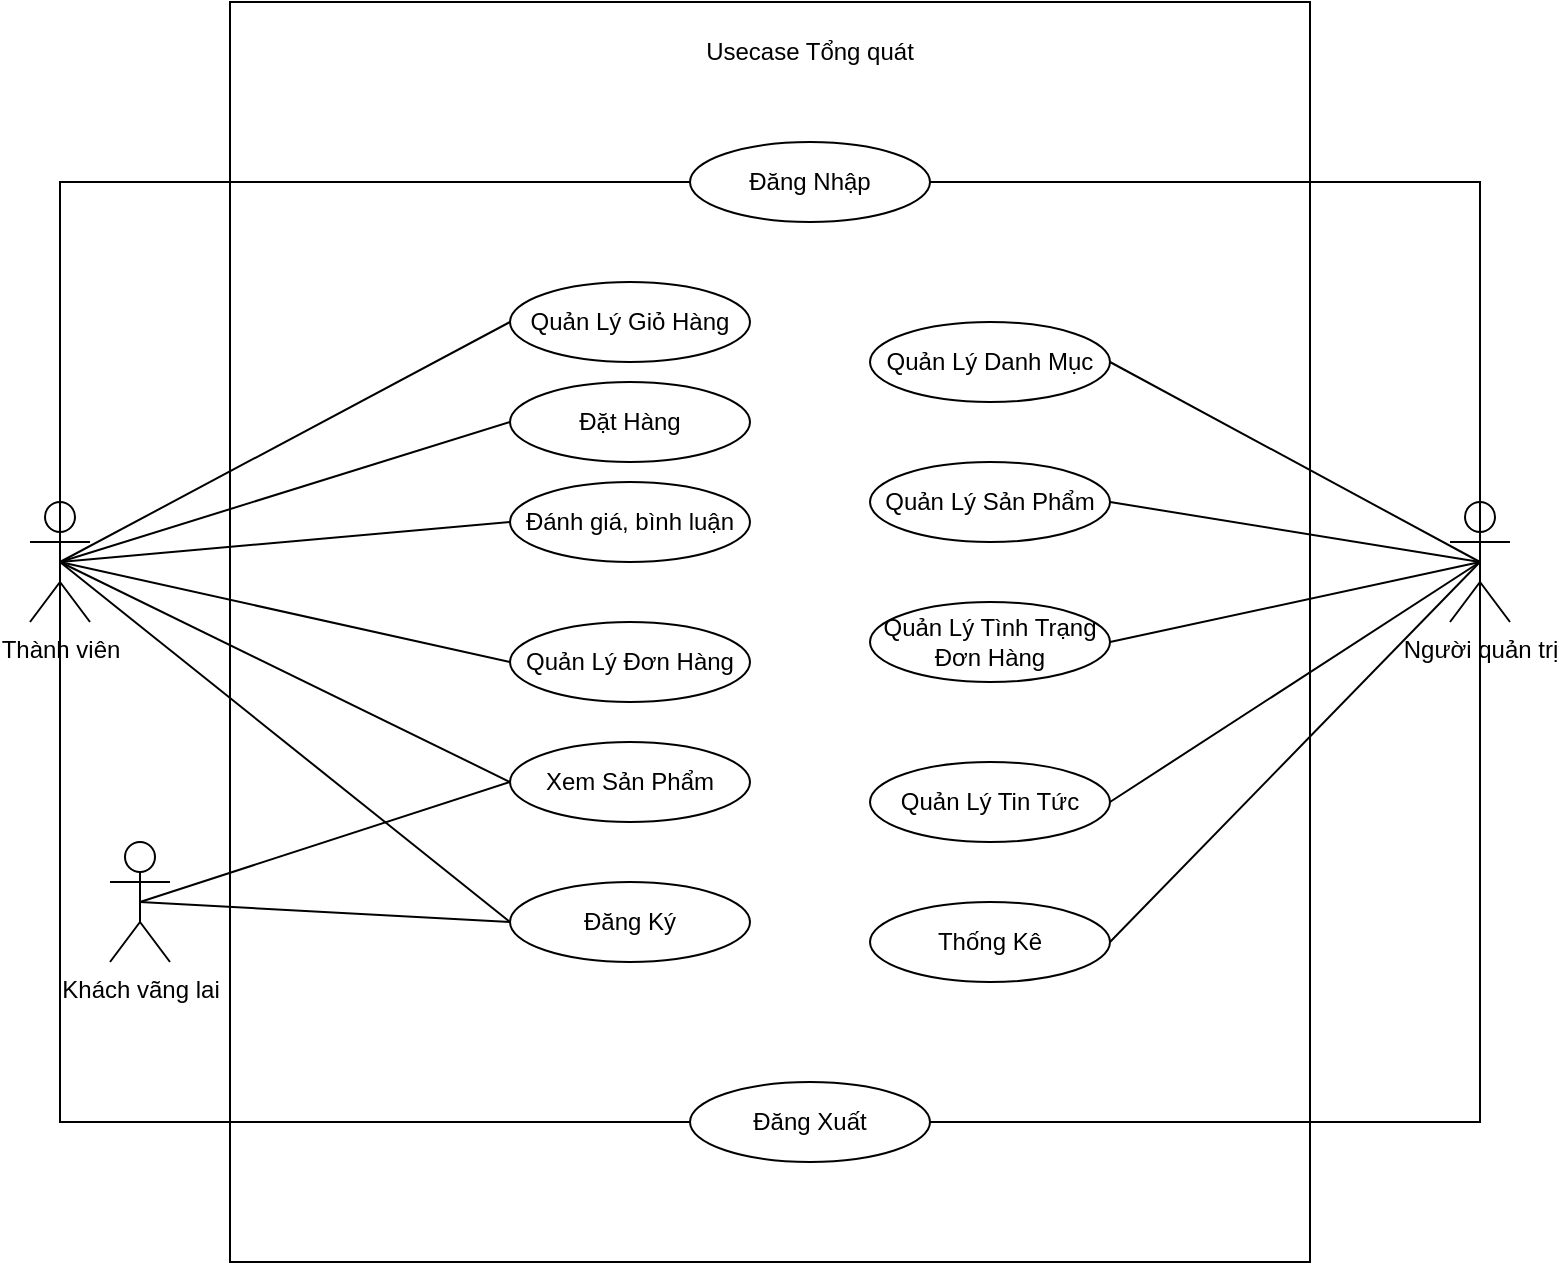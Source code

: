 <mxfile version="22.1.11" type="device" pages="15">
  <diagram name="Tổng quát" id="ivbgLX5WOza4gYBa20-K">
    <mxGraphModel dx="1533" dy="799" grid="1" gridSize="10" guides="1" tooltips="1" connect="1" arrows="1" fold="1" page="1" pageScale="1" pageWidth="850" pageHeight="1100" math="0" shadow="0">
      <root>
        <object label="" id="0">
          <mxCell />
        </object>
        <mxCell id="1" parent="0" />
        <mxCell id="PhH59O9rMEqcj3dq1RkX-1" value="Thành viên" style="shape=umlActor;verticalLabelPosition=bottom;verticalAlign=top;html=1;outlineConnect=0;" parent="1" vertex="1">
          <mxGeometry x="50" y="280" width="30" height="60" as="geometry" />
        </mxCell>
        <mxCell id="PhH59O9rMEqcj3dq1RkX-3" value="" style="rounded=0;whiteSpace=wrap;html=1;align=center;" parent="1" vertex="1">
          <mxGeometry x="150" y="30" width="540" height="630" as="geometry" />
        </mxCell>
        <mxCell id="PhH59O9rMEqcj3dq1RkX-4" value="Người quản trị" style="shape=umlActor;verticalLabelPosition=bottom;verticalAlign=top;html=1;outlineConnect=0;" parent="1" vertex="1">
          <mxGeometry x="760" y="280" width="30" height="60" as="geometry" />
        </mxCell>
        <mxCell id="PhH59O9rMEqcj3dq1RkX-5" value="Khách vãng lai" style="shape=umlActor;verticalLabelPosition=bottom;verticalAlign=top;html=1;outlineConnect=0;" parent="1" vertex="1">
          <mxGeometry x="90" y="450" width="30" height="60" as="geometry" />
        </mxCell>
        <mxCell id="PhH59O9rMEqcj3dq1RkX-8" value="Đăng Nhập" style="ellipse;whiteSpace=wrap;html=1;" parent="1" vertex="1">
          <mxGeometry x="380" y="100" width="120" height="40" as="geometry" />
        </mxCell>
        <mxCell id="PhH59O9rMEqcj3dq1RkX-9" value="Đăng Xuất" style="ellipse;whiteSpace=wrap;html=1;" parent="1" vertex="1">
          <mxGeometry x="380" y="570" width="120" height="40" as="geometry" />
        </mxCell>
        <mxCell id="PhH59O9rMEqcj3dq1RkX-10" value="Đăng Ký" style="ellipse;whiteSpace=wrap;html=1;" parent="1" vertex="1">
          <mxGeometry x="290" y="470" width="120" height="40" as="geometry" />
        </mxCell>
        <mxCell id="PhH59O9rMEqcj3dq1RkX-11" value="Quản Lý Đơn Hàng" style="ellipse;whiteSpace=wrap;html=1;" parent="1" vertex="1">
          <mxGeometry x="290" y="340" width="120" height="40" as="geometry" />
        </mxCell>
        <mxCell id="PhH59O9rMEqcj3dq1RkX-12" value="Xem Sản Phẩm" style="ellipse;whiteSpace=wrap;html=1;" parent="1" vertex="1">
          <mxGeometry x="290" y="400" width="120" height="40" as="geometry" />
        </mxCell>
        <mxCell id="PhH59O9rMEqcj3dq1RkX-13" value="Quản Lý Giỏ Hàng" style="ellipse;whiteSpace=wrap;html=1;" parent="1" vertex="1">
          <mxGeometry x="290" y="170" width="120" height="40" as="geometry" />
        </mxCell>
        <mxCell id="PhH59O9rMEqcj3dq1RkX-14" value="Quản Lý Danh Mục" style="ellipse;whiteSpace=wrap;html=1;" parent="1" vertex="1">
          <mxGeometry x="470" y="190" width="120" height="40" as="geometry" />
        </mxCell>
        <mxCell id="PhH59O9rMEqcj3dq1RkX-15" value="Quản Lý Sản Phẩm" style="ellipse;whiteSpace=wrap;html=1;" parent="1" vertex="1">
          <mxGeometry x="470" y="260" width="120" height="40" as="geometry" />
        </mxCell>
        <mxCell id="PhH59O9rMEqcj3dq1RkX-16" value="Đặt Hàng" style="ellipse;whiteSpace=wrap;html=1;" parent="1" vertex="1">
          <mxGeometry x="290" y="220" width="120" height="40" as="geometry" />
        </mxCell>
        <mxCell id="PhH59O9rMEqcj3dq1RkX-17" value="Thống Kê" style="ellipse;whiteSpace=wrap;html=1;" parent="1" vertex="1">
          <mxGeometry x="470" y="480" width="120" height="40" as="geometry" />
        </mxCell>
        <mxCell id="PhH59O9rMEqcj3dq1RkX-20" value="" style="endArrow=none;html=1;rounded=0;entryX=0;entryY=0.5;entryDx=0;entryDy=0;exitX=0.5;exitY=0.5;exitDx=0;exitDy=0;exitPerimeter=0;" parent="1" source="PhH59O9rMEqcj3dq1RkX-1" target="PhH59O9rMEqcj3dq1RkX-8" edge="1">
          <mxGeometry width="50" height="50" relative="1" as="geometry">
            <mxPoint x="80" y="220" as="sourcePoint" />
            <mxPoint x="440" y="310" as="targetPoint" />
            <Array as="points">
              <mxPoint x="65" y="120" />
            </Array>
          </mxGeometry>
        </mxCell>
        <mxCell id="PhH59O9rMEqcj3dq1RkX-21" value="" style="endArrow=none;html=1;rounded=0;entryX=0;entryY=0.5;entryDx=0;entryDy=0;exitX=0.5;exitY=0.5;exitDx=0;exitDy=0;exitPerimeter=0;" parent="1" source="PhH59O9rMEqcj3dq1RkX-1" target="PhH59O9rMEqcj3dq1RkX-13" edge="1">
          <mxGeometry width="50" height="50" relative="1" as="geometry">
            <mxPoint x="80" y="210" as="sourcePoint" />
            <mxPoint x="375" y="100" as="targetPoint" />
          </mxGeometry>
        </mxCell>
        <mxCell id="PhH59O9rMEqcj3dq1RkX-22" value="" style="endArrow=none;html=1;rounded=0;entryX=0;entryY=0.5;entryDx=0;entryDy=0;exitX=0.5;exitY=0.5;exitDx=0;exitDy=0;exitPerimeter=0;" parent="1" source="PhH59O9rMEqcj3dq1RkX-1" target="PhH59O9rMEqcj3dq1RkX-16" edge="1">
          <mxGeometry width="50" height="50" relative="1" as="geometry">
            <mxPoint x="80" y="220" as="sourcePoint" />
            <mxPoint x="270" y="210" as="targetPoint" />
          </mxGeometry>
        </mxCell>
        <mxCell id="PhH59O9rMEqcj3dq1RkX-23" value="" style="endArrow=none;html=1;rounded=0;entryX=0;entryY=0.5;entryDx=0;entryDy=0;exitX=0.5;exitY=0.5;exitDx=0;exitDy=0;exitPerimeter=0;" parent="1" source="PhH59O9rMEqcj3dq1RkX-1" target="PhH59O9rMEqcj3dq1RkX-11" edge="1">
          <mxGeometry width="50" height="50" relative="1" as="geometry">
            <mxPoint x="80" y="220" as="sourcePoint" />
            <mxPoint x="270" y="290" as="targetPoint" />
          </mxGeometry>
        </mxCell>
        <mxCell id="PhH59O9rMEqcj3dq1RkX-24" value="" style="endArrow=none;html=1;rounded=0;entryX=0;entryY=0.5;entryDx=0;entryDy=0;exitX=0.5;exitY=0.5;exitDx=0;exitDy=0;exitPerimeter=0;" parent="1" source="PhH59O9rMEqcj3dq1RkX-1" target="PhH59O9rMEqcj3dq1RkX-12" edge="1">
          <mxGeometry width="50" height="50" relative="1" as="geometry">
            <mxPoint x="70" y="310" as="sourcePoint" />
            <mxPoint x="270" y="360" as="targetPoint" />
          </mxGeometry>
        </mxCell>
        <mxCell id="PhH59O9rMEqcj3dq1RkX-25" value="" style="endArrow=none;html=1;rounded=0;entryX=0;entryY=0.5;entryDx=0;entryDy=0;exitX=0.5;exitY=0.5;exitDx=0;exitDy=0;exitPerimeter=0;" parent="1" source="PhH59O9rMEqcj3dq1RkX-1" target="PhH59O9rMEqcj3dq1RkX-10" edge="1">
          <mxGeometry width="50" height="50" relative="1" as="geometry">
            <mxPoint x="75" y="260" as="sourcePoint" />
            <mxPoint x="270" y="430" as="targetPoint" />
          </mxGeometry>
        </mxCell>
        <mxCell id="PhH59O9rMEqcj3dq1RkX-28" value="" style="endArrow=none;html=1;rounded=0;entryX=0;entryY=0.5;entryDx=0;entryDy=0;exitX=0.5;exitY=0.5;exitDx=0;exitDy=0;exitPerimeter=0;" parent="1" source="PhH59O9rMEqcj3dq1RkX-1" target="PhH59O9rMEqcj3dq1RkX-9" edge="1">
          <mxGeometry width="50" height="50" relative="1" as="geometry">
            <mxPoint x="75" y="320" as="sourcePoint" />
            <mxPoint x="270" y="500" as="targetPoint" />
            <Array as="points">
              <mxPoint x="65" y="590" />
            </Array>
          </mxGeometry>
        </mxCell>
        <mxCell id="PhH59O9rMEqcj3dq1RkX-29" value="" style="endArrow=none;html=1;rounded=0;entryX=0;entryY=0.5;entryDx=0;entryDy=0;exitX=0.5;exitY=0.5;exitDx=0;exitDy=0;exitPerimeter=0;" parent="1" source="PhH59O9rMEqcj3dq1RkX-5" target="PhH59O9rMEqcj3dq1RkX-10" edge="1">
          <mxGeometry width="50" height="50" relative="1" as="geometry">
            <mxPoint x="75" y="320" as="sourcePoint" />
            <mxPoint x="375" y="600" as="targetPoint" />
          </mxGeometry>
        </mxCell>
        <mxCell id="PhH59O9rMEqcj3dq1RkX-30" value="" style="endArrow=none;html=1;rounded=0;entryX=0;entryY=0.5;entryDx=0;entryDy=0;exitX=0.5;exitY=0.5;exitDx=0;exitDy=0;exitPerimeter=0;" parent="1" source="PhH59O9rMEqcj3dq1RkX-5" target="PhH59O9rMEqcj3dq1RkX-12" edge="1">
          <mxGeometry width="50" height="50" relative="1" as="geometry">
            <mxPoint x="75" y="490" as="sourcePoint" />
            <mxPoint x="300" y="500" as="targetPoint" />
          </mxGeometry>
        </mxCell>
        <mxCell id="PhH59O9rMEqcj3dq1RkX-31" value="" style="endArrow=none;html=1;rounded=0;entryX=0.5;entryY=0.5;entryDx=0;entryDy=0;exitX=1;exitY=0.5;exitDx=0;exitDy=0;entryPerimeter=0;" parent="1" source="PhH59O9rMEqcj3dq1RkX-14" target="PhH59O9rMEqcj3dq1RkX-4" edge="1">
          <mxGeometry width="50" height="50" relative="1" as="geometry">
            <mxPoint x="75" y="490" as="sourcePoint" />
            <mxPoint x="300" y="430" as="targetPoint" />
          </mxGeometry>
        </mxCell>
        <mxCell id="PhH59O9rMEqcj3dq1RkX-32" value="" style="endArrow=none;html=1;rounded=0;entryX=0.5;entryY=0.5;entryDx=0;entryDy=0;exitX=1;exitY=0.5;exitDx=0;exitDy=0;entryPerimeter=0;" parent="1" source="PhH59O9rMEqcj3dq1RkX-15" target="PhH59O9rMEqcj3dq1RkX-4" edge="1">
          <mxGeometry width="50" height="50" relative="1" as="geometry">
            <mxPoint x="600" y="270" as="sourcePoint" />
            <mxPoint x="765" y="230" as="targetPoint" />
          </mxGeometry>
        </mxCell>
        <mxCell id="PhH59O9rMEqcj3dq1RkX-33" value="" style="endArrow=none;html=1;rounded=0;exitX=1;exitY=0.5;exitDx=0;exitDy=0;entryX=0.5;entryY=0.5;entryDx=0;entryDy=0;entryPerimeter=0;" parent="1" source="PhH59O9rMEqcj3dq1RkX-17" target="PhH59O9rMEqcj3dq1RkX-4" edge="1">
          <mxGeometry width="50" height="50" relative="1" as="geometry">
            <mxPoint x="600" y="360" as="sourcePoint" />
            <mxPoint x="750" y="220" as="targetPoint" />
          </mxGeometry>
        </mxCell>
        <mxCell id="PhH59O9rMEqcj3dq1RkX-35" value="" style="endArrow=none;html=1;rounded=0;entryX=0.5;entryY=0.5;entryDx=0;entryDy=0;exitX=1;exitY=0.5;exitDx=0;exitDy=0;entryPerimeter=0;" parent="1" source="PhH59O9rMEqcj3dq1RkX-8" target="PhH59O9rMEqcj3dq1RkX-4" edge="1">
          <mxGeometry width="50" height="50" relative="1" as="geometry">
            <mxPoint x="610" y="370" as="sourcePoint" />
            <mxPoint x="775" y="240" as="targetPoint" />
            <Array as="points">
              <mxPoint x="775" y="120" />
            </Array>
          </mxGeometry>
        </mxCell>
        <mxCell id="PhH59O9rMEqcj3dq1RkX-36" value="" style="endArrow=none;html=1;rounded=0;entryX=0.5;entryY=0.5;entryDx=0;entryDy=0;exitX=1;exitY=0.5;exitDx=0;exitDy=0;entryPerimeter=0;" parent="1" source="PhH59O9rMEqcj3dq1RkX-9" target="PhH59O9rMEqcj3dq1RkX-4" edge="1">
          <mxGeometry width="50" height="50" relative="1" as="geometry">
            <mxPoint x="495" y="100" as="sourcePoint" />
            <mxPoint x="785" y="320" as="targetPoint" />
            <Array as="points">
              <mxPoint x="775" y="590" />
            </Array>
          </mxGeometry>
        </mxCell>
        <mxCell id="PhH59O9rMEqcj3dq1RkX-37" value="Usecase Tổng quát" style="text;html=1;strokeColor=none;fillColor=none;align=center;verticalAlign=middle;whiteSpace=wrap;rounded=0;" parent="1" vertex="1">
          <mxGeometry x="375" y="40" width="130" height="30" as="geometry" />
        </mxCell>
        <mxCell id="8tJSPwsfMxVtBnLgsiCd-2" value="Quản Lý Tình Trạng Đơn Hàng" style="ellipse;whiteSpace=wrap;html=1;" parent="1" vertex="1">
          <mxGeometry x="470" y="330" width="120" height="40" as="geometry" />
        </mxCell>
        <mxCell id="8tJSPwsfMxVtBnLgsiCd-3" value="" style="endArrow=none;html=1;rounded=0;entryX=0.5;entryY=0.5;entryDx=0;entryDy=0;exitX=1;exitY=0.5;exitDx=0;exitDy=0;entryPerimeter=0;" parent="1" source="8tJSPwsfMxVtBnLgsiCd-2" target="PhH59O9rMEqcj3dq1RkX-4" edge="1">
          <mxGeometry width="50" height="50" relative="1" as="geometry">
            <mxPoint x="600" y="290" as="sourcePoint" />
            <mxPoint x="785" y="320" as="targetPoint" />
          </mxGeometry>
        </mxCell>
        <mxCell id="F_NYy2UFyB1kdrT6Cohk-1" value="Quản Lý Tin Tức" style="ellipse;whiteSpace=wrap;html=1;" parent="1" vertex="1">
          <mxGeometry x="470" y="410" width="120" height="40" as="geometry" />
        </mxCell>
        <mxCell id="F_NYy2UFyB1kdrT6Cohk-2" value="" style="endArrow=none;html=1;rounded=0;entryX=0.5;entryY=0.5;entryDx=0;entryDy=0;exitX=1;exitY=0.5;exitDx=0;exitDy=0;entryPerimeter=0;" parent="1" source="F_NYy2UFyB1kdrT6Cohk-1" target="PhH59O9rMEqcj3dq1RkX-4" edge="1">
          <mxGeometry width="50" height="50" relative="1" as="geometry">
            <mxPoint x="600" y="360" as="sourcePoint" />
            <mxPoint x="785" y="320" as="targetPoint" />
          </mxGeometry>
        </mxCell>
        <mxCell id="F_NYy2UFyB1kdrT6Cohk-3" value="Đánh giá, bình luận" style="ellipse;whiteSpace=wrap;html=1;" parent="1" vertex="1">
          <mxGeometry x="290" y="270" width="120" height="40" as="geometry" />
        </mxCell>
        <mxCell id="F_NYy2UFyB1kdrT6Cohk-4" value="" style="endArrow=none;html=1;rounded=0;entryX=0;entryY=0.5;entryDx=0;entryDy=0;exitX=0.5;exitY=0.5;exitDx=0;exitDy=0;exitPerimeter=0;" parent="1" source="PhH59O9rMEqcj3dq1RkX-1" target="F_NYy2UFyB1kdrT6Cohk-3" edge="1">
          <mxGeometry width="50" height="50" relative="1" as="geometry">
            <mxPoint x="75" y="320" as="sourcePoint" />
            <mxPoint x="300" y="280" as="targetPoint" />
          </mxGeometry>
        </mxCell>
      </root>
    </mxGraphModel>
  </diagram>
  <diagram id="JzzcbzPl83B3EsEAh_TO" name="Đăng ký">
    <mxGraphModel dx="837" dy="789" grid="1" gridSize="10" guides="1" tooltips="1" connect="1" arrows="1" fold="1" page="1" pageScale="1" pageWidth="850" pageHeight="1100" math="0" shadow="0">
      <root>
        <mxCell id="0" />
        <mxCell id="1" parent="0" />
        <mxCell id="4Vx-7ohP90GvlwQb12J1-1" value="" style="rounded=0;whiteSpace=wrap;html=1;" parent="1" vertex="1">
          <mxGeometry x="210" y="140" width="430" height="440" as="geometry" />
        </mxCell>
        <mxCell id="uwQ12TvAK9M5BKCJKYsg-1" value="Khách hàng" style="shape=umlActor;verticalLabelPosition=bottom;verticalAlign=top;html=1;outlineConnect=0;" parent="1" vertex="1">
          <mxGeometry x="100" y="330" width="30" height="60" as="geometry" />
        </mxCell>
        <mxCell id="uwQ12TvAK9M5BKCJKYsg-2" value="Đăng Ký" style="ellipse;whiteSpace=wrap;html=1;" parent="1" vertex="1">
          <mxGeometry x="240" y="335" width="120" height="50" as="geometry" />
        </mxCell>
        <mxCell id="uwQ12TvAK9M5BKCJKYsg-3" value="Nhập thông tin" style="ellipse;whiteSpace=wrap;html=1;" parent="1" vertex="1">
          <mxGeometry x="440" y="240" width="120" height="50" as="geometry" />
        </mxCell>
        <mxCell id="uwQ12TvAK9M5BKCJKYsg-4" value="Kiểm tra thông tin" style="ellipse;whiteSpace=wrap;html=1;" parent="1" vertex="1">
          <mxGeometry x="440" y="440" width="120" height="50" as="geometry" />
        </mxCell>
        <mxCell id="uwQ12TvAK9M5BKCJKYsg-6" value="&amp;lt;&amp;lt;include&amp;gt;&amp;gt;" style="html=1;verticalAlign=bottom;labelBackgroundColor=none;endArrow=open;endFill=0;dashed=1;rounded=0;exitX=1;exitY=1;exitDx=0;exitDy=0;entryX=0.5;entryY=0;entryDx=0;entryDy=0;" parent="1" source="uwQ12TvAK9M5BKCJKYsg-2" target="uwQ12TvAK9M5BKCJKYsg-4" edge="1">
          <mxGeometry width="160" relative="1" as="geometry">
            <mxPoint x="340" y="410" as="sourcePoint" />
            <mxPoint x="500" y="410" as="targetPoint" />
          </mxGeometry>
        </mxCell>
        <mxCell id="uwQ12TvAK9M5BKCJKYsg-8" value="" style="endArrow=none;html=1;rounded=0;exitX=0.5;exitY=0.5;exitDx=0;exitDy=0;exitPerimeter=0;entryX=0;entryY=0.5;entryDx=0;entryDy=0;" parent="1" source="uwQ12TvAK9M5BKCJKYsg-1" target="uwQ12TvAK9M5BKCJKYsg-2" edge="1">
          <mxGeometry width="50" height="50" relative="1" as="geometry">
            <mxPoint x="400" y="430" as="sourcePoint" />
            <mxPoint x="450" y="380" as="targetPoint" />
          </mxGeometry>
        </mxCell>
        <mxCell id="uwQ12TvAK9M5BKCJKYsg-9" value="Usecase Đăng ký" style="text;html=1;strokeColor=none;fillColor=none;align=center;verticalAlign=middle;whiteSpace=wrap;rounded=0;" parent="1" vertex="1">
          <mxGeometry x="365" y="150" width="120" height="30" as="geometry" />
        </mxCell>
        <mxCell id="OwkAD2bFClyQkw1BYEqK-1" value="&amp;lt;&amp;lt;include&amp;gt;&amp;gt;" style="html=1;verticalAlign=bottom;labelBackgroundColor=none;endArrow=open;endFill=0;dashed=1;rounded=0;exitX=1;exitY=0;exitDx=0;exitDy=0;entryX=0.5;entryY=1;entryDx=0;entryDy=0;" edge="1" parent="1" source="uwQ12TvAK9M5BKCJKYsg-2" target="uwQ12TvAK9M5BKCJKYsg-3">
          <mxGeometry width="160" relative="1" as="geometry">
            <mxPoint x="352" y="388" as="sourcePoint" />
            <mxPoint x="510" y="450" as="targetPoint" />
          </mxGeometry>
        </mxCell>
      </root>
    </mxGraphModel>
  </diagram>
  <diagram id="OoumQYrN0IY2y-Ov4s4V" name="Đăng nhập">
    <mxGraphModel dx="1564" dy="799" grid="1" gridSize="10" guides="1" tooltips="1" connect="1" arrows="1" fold="1" page="1" pageScale="1" pageWidth="850" pageHeight="1100" math="0" shadow="0">
      <root>
        <mxCell id="0" />
        <mxCell id="1" parent="0" />
        <mxCell id="ZN2oT2I0bDQY7rz4QaVu-1" value="" style="rounded=0;whiteSpace=wrap;html=1;" parent="1" vertex="1">
          <mxGeometry x="180" y="150" width="720" height="490" as="geometry" />
        </mxCell>
        <mxCell id="ZN2oT2I0bDQY7rz4QaVu-2" value="Đăng nhập" style="ellipse;whiteSpace=wrap;html=1;" parent="1" vertex="1">
          <mxGeometry x="240" y="385" width="120" height="50" as="geometry" />
        </mxCell>
        <mxCell id="ZN2oT2I0bDQY7rz4QaVu-3" value="Hiển thị trang chủ" style="ellipse;whiteSpace=wrap;html=1;" parent="1" vertex="1">
          <mxGeometry x="240" y="550" width="120" height="50" as="geometry" />
        </mxCell>
        <mxCell id="ZN2oT2I0bDQY7rz4QaVu-4" value="Hiển thị thông báo" style="ellipse;whiteSpace=wrap;html=1;" parent="1" vertex="1">
          <mxGeometry x="420" y="500" width="120" height="50" as="geometry" />
        </mxCell>
        <mxCell id="ZN2oT2I0bDQY7rz4QaVu-6" value="Đăng nhập bằng tài khoản hệ thống" style="ellipse;whiteSpace=wrap;html=1;" parent="1" vertex="1">
          <mxGeometry x="520" y="350" width="120" height="50" as="geometry" />
        </mxCell>
        <mxCell id="ZN2oT2I0bDQY7rz4QaVu-7" value="Khách hàng" style="shape=umlActor;verticalLabelPosition=bottom;verticalAlign=top;html=1;outlineConnect=0;" parent="1" vertex="1">
          <mxGeometry x="80" y="440" width="30" height="60" as="geometry" />
        </mxCell>
        <mxCell id="ZN2oT2I0bDQY7rz4QaVu-9" value="Quản trị viên" style="shape=umlActor;verticalLabelPosition=bottom;verticalAlign=top;html=1;outlineConnect=0;" parent="1" vertex="1">
          <mxGeometry x="80" y="300" width="30" height="60" as="geometry" />
        </mxCell>
        <mxCell id="ZN2oT2I0bDQY7rz4QaVu-11" value="" style="endArrow=none;html=1;rounded=0;exitX=0.5;exitY=0.5;exitDx=0;exitDy=0;exitPerimeter=0;entryX=0;entryY=0;entryDx=0;entryDy=0;" parent="1" source="ZN2oT2I0bDQY7rz4QaVu-9" target="ZN2oT2I0bDQY7rz4QaVu-2" edge="1">
          <mxGeometry width="50" height="50" relative="1" as="geometry">
            <mxPoint x="220" y="430" as="sourcePoint" />
            <mxPoint x="270" y="380" as="targetPoint" />
          </mxGeometry>
        </mxCell>
        <mxCell id="ZN2oT2I0bDQY7rz4QaVu-12" value="" style="endArrow=none;html=1;rounded=0;exitX=0.5;exitY=0.5;exitDx=0;exitDy=0;exitPerimeter=0;entryX=0;entryY=1;entryDx=0;entryDy=0;" parent="1" source="ZN2oT2I0bDQY7rz4QaVu-7" target="ZN2oT2I0bDQY7rz4QaVu-2" edge="1">
          <mxGeometry width="50" height="50" relative="1" as="geometry">
            <mxPoint x="105" y="340" as="sourcePoint" />
            <mxPoint x="268" y="402" as="targetPoint" />
          </mxGeometry>
        </mxCell>
        <mxCell id="ZN2oT2I0bDQY7rz4QaVu-16" value="&amp;lt;&amp;lt;extend&amp;gt;&amp;gt;" style="html=1;verticalAlign=bottom;labelBackgroundColor=none;endArrow=open;endFill=0;dashed=1;rounded=0;exitX=0;exitY=0;exitDx=0;exitDy=0;entryX=1;entryY=1;entryDx=0;entryDy=0;" parent="1" source="ZN2oT2I0bDQY7rz4QaVu-4" target="ZN2oT2I0bDQY7rz4QaVu-2" edge="1">
          <mxGeometry width="160" relative="1" as="geometry">
            <mxPoint x="430" y="535" as="sourcePoint" />
            <mxPoint x="310" y="445" as="targetPoint" />
          </mxGeometry>
        </mxCell>
        <mxCell id="ZN2oT2I0bDQY7rz4QaVu-17" value="&amp;lt;&amp;lt;extend&amp;gt;&amp;gt;" style="html=1;verticalAlign=bottom;labelBackgroundColor=none;endArrow=open;endFill=0;dashed=1;rounded=0;exitX=0;exitY=1;exitDx=0;exitDy=0;entryX=1;entryY=0;entryDx=0;entryDy=0;" parent="1" source="er6rLfmUJwrDz9mmUXeg-2" target="ZN2oT2I0bDQY7rz4QaVu-2" edge="1">
          <mxGeometry width="160" relative="1" as="geometry">
            <mxPoint x="510" y="480" as="sourcePoint" />
            <mxPoint x="352" y="438" as="targetPoint" />
          </mxGeometry>
        </mxCell>
        <mxCell id="ZN2oT2I0bDQY7rz4QaVu-18" value="&amp;lt;&amp;lt;extend&amp;gt;&amp;gt;" style="html=1;verticalAlign=bottom;labelBackgroundColor=none;endArrow=open;endFill=0;dashed=1;rounded=0;exitX=0.5;exitY=1;exitDx=0;exitDy=0;entryX=0.5;entryY=0;entryDx=0;entryDy=0;" parent="1" source="er6rLfmUJwrDz9mmUXeg-1" target="ZN2oT2I0bDQY7rz4QaVu-2" edge="1">
          <mxGeometry width="160" relative="1" as="geometry">
            <mxPoint x="510" y="355" as="sourcePoint" />
            <mxPoint x="352" y="402" as="targetPoint" />
          </mxGeometry>
        </mxCell>
        <mxCell id="ZN2oT2I0bDQY7rz4QaVu-19" value="Usecase Đăng nhập" style="text;html=1;strokeColor=none;fillColor=none;align=center;verticalAlign=middle;whiteSpace=wrap;rounded=0;" parent="1" vertex="1">
          <mxGeometry x="480" y="160" width="120" height="30" as="geometry" />
        </mxCell>
        <mxCell id="er6rLfmUJwrDz9mmUXeg-1" value="Đăng nhập bằng FB" style="ellipse;whiteSpace=wrap;html=1;" parent="1" vertex="1">
          <mxGeometry x="240" y="210" width="120" height="50" as="geometry" />
        </mxCell>
        <mxCell id="er6rLfmUJwrDz9mmUXeg-2" value="Đăng nhập bằng GG" style="ellipse;whiteSpace=wrap;html=1;" parent="1" vertex="1">
          <mxGeometry x="420" y="260" width="120" height="50" as="geometry" />
        </mxCell>
        <mxCell id="er6rLfmUJwrDz9mmUXeg-8" value="&amp;lt;&amp;lt;include&amp;gt;&amp;gt;" style="html=1;verticalAlign=bottom;labelBackgroundColor=none;endArrow=open;endFill=0;dashed=1;rounded=0;exitX=1;exitY=0.5;exitDx=0;exitDy=0;entryX=0;entryY=0.5;entryDx=0;entryDy=0;" parent="1" source="ZN2oT2I0bDQY7rz4QaVu-6" target="_CyBz1zwAXdspl9-uZlo-1" edge="1">
          <mxGeometry width="160" relative="1" as="geometry">
            <mxPoint x="370" y="420" as="sourcePoint" />
            <mxPoint x="530" y="470" as="targetPoint" />
          </mxGeometry>
        </mxCell>
        <mxCell id="er6rLfmUJwrDz9mmUXeg-9" value="&amp;lt;&amp;lt;include&amp;gt;&amp;gt;" style="html=1;verticalAlign=bottom;labelBackgroundColor=none;endArrow=open;endFill=0;dashed=1;rounded=0;entryX=0.5;entryY=0;entryDx=0;entryDy=0;" parent="1" source="ZN2oT2I0bDQY7rz4QaVu-2" target="ZN2oT2I0bDQY7rz4QaVu-3" edge="1">
          <mxGeometry width="160" relative="1" as="geometry">
            <mxPoint x="370" y="420" as="sourcePoint" />
            <mxPoint x="530" y="470" as="targetPoint" />
          </mxGeometry>
        </mxCell>
        <mxCell id="_CyBz1zwAXdspl9-uZlo-1" value="Nhập tài khoản" style="ellipse;whiteSpace=wrap;html=1;" vertex="1" parent="1">
          <mxGeometry x="710" y="350" width="120" height="50" as="geometry" />
        </mxCell>
        <mxCell id="_CyBz1zwAXdspl9-uZlo-2" value="&amp;lt;&amp;lt;extend&amp;gt;&amp;gt;" style="html=1;verticalAlign=bottom;labelBackgroundColor=none;endArrow=open;endFill=0;dashed=1;rounded=0;exitX=0;exitY=0.5;exitDx=0;exitDy=0;" edge="1" parent="1" source="ZN2oT2I0bDQY7rz4QaVu-6">
          <mxGeometry width="160" relative="1" as="geometry">
            <mxPoint x="448" y="313" as="sourcePoint" />
            <mxPoint x="360" y="410" as="targetPoint" />
          </mxGeometry>
        </mxCell>
      </root>
    </mxGraphModel>
  </diagram>
  <diagram id="BavADB01wnwSGmIgjVdt" name="Tìm kiếm">
    <mxGraphModel dx="1533" dy="799" grid="1" gridSize="10" guides="1" tooltips="1" connect="1" arrows="1" fold="1" page="1" pageScale="1" pageWidth="850" pageHeight="1100" math="0" shadow="0">
      <root>
        <mxCell id="0" />
        <mxCell id="1" parent="0" />
        <mxCell id="ZYjzOBzyzxEuxWoH--zt-1" value="" style="rounded=0;whiteSpace=wrap;html=1;" parent="1" vertex="1">
          <mxGeometry x="190" y="130" width="530" height="500" as="geometry" />
        </mxCell>
        <mxCell id="ZYjzOBzyzxEuxWoH--zt-2" value="Quản trị viên" style="shape=umlActor;verticalLabelPosition=bottom;verticalAlign=top;html=1;outlineConnect=0;" parent="1" vertex="1">
          <mxGeometry x="80" y="290" width="30" height="60" as="geometry" />
        </mxCell>
        <mxCell id="ZYjzOBzyzxEuxWoH--zt-3" value="Khách hàng" style="shape=umlActor;verticalLabelPosition=bottom;verticalAlign=top;html=1;outlineConnect=0;" parent="1" vertex="1">
          <mxGeometry x="80" y="410" width="30" height="60" as="geometry" />
        </mxCell>
        <mxCell id="ZYjzOBzyzxEuxWoH--zt-4" value="Tìm kiếm" style="ellipse;whiteSpace=wrap;html=1;" parent="1" vertex="1">
          <mxGeometry x="240" y="355" width="120" height="50" as="geometry" />
        </mxCell>
        <mxCell id="ZYjzOBzyzxEuxWoH--zt-5" value="Nhập tên sản phẩm" style="ellipse;whiteSpace=wrap;html=1;" parent="1" vertex="1">
          <mxGeometry x="380" y="240" width="120" height="50" as="geometry" />
        </mxCell>
        <mxCell id="ZYjzOBzyzxEuxWoH--zt-6" value="Kiểm tra tên" style="ellipse;whiteSpace=wrap;html=1;" parent="1" vertex="1">
          <mxGeometry x="550" y="355" width="120" height="50" as="geometry" />
        </mxCell>
        <mxCell id="ZYjzOBzyzxEuxWoH--zt-8" value="Hiển thị danh sách" style="ellipse;whiteSpace=wrap;html=1;" parent="1" vertex="1">
          <mxGeometry x="380" y="470" width="120" height="50" as="geometry" />
        </mxCell>
        <mxCell id="ZYjzOBzyzxEuxWoH--zt-9" value="" style="endArrow=none;html=1;rounded=0;exitX=0.5;exitY=0.5;exitDx=0;exitDy=0;exitPerimeter=0;entryX=0;entryY=0;entryDx=0;entryDy=0;" parent="1" source="ZYjzOBzyzxEuxWoH--zt-2" target="ZYjzOBzyzxEuxWoH--zt-4" edge="1">
          <mxGeometry width="50" height="50" relative="1" as="geometry">
            <mxPoint x="400" y="430" as="sourcePoint" />
            <mxPoint x="450" y="380" as="targetPoint" />
          </mxGeometry>
        </mxCell>
        <mxCell id="ZYjzOBzyzxEuxWoH--zt-10" value="" style="endArrow=none;html=1;rounded=0;exitX=0.5;exitY=0.5;exitDx=0;exitDy=0;exitPerimeter=0;entryX=0;entryY=1;entryDx=0;entryDy=0;" parent="1" source="ZYjzOBzyzxEuxWoH--zt-3" target="ZYjzOBzyzxEuxWoH--zt-4" edge="1">
          <mxGeometry width="50" height="50" relative="1" as="geometry">
            <mxPoint x="105" y="280" as="sourcePoint" />
            <mxPoint x="268" y="372" as="targetPoint" />
          </mxGeometry>
        </mxCell>
        <mxCell id="ZYjzOBzyzxEuxWoH--zt-12" value="&amp;lt;&amp;lt;extend&amp;gt;&amp;gt;" style="html=1;verticalAlign=bottom;labelBackgroundColor=none;endArrow=open;endFill=0;dashed=1;rounded=0;exitX=0.5;exitY=0;exitDx=0;exitDy=0;entryX=0.5;entryY=1;entryDx=0;entryDy=0;" parent="1" source="ZYjzOBzyzxEuxWoH--zt-8" target="ZYjzOBzyzxEuxWoH--zt-4" edge="1">
          <mxGeometry width="160" relative="1" as="geometry">
            <mxPoint x="340" y="410" as="sourcePoint" />
            <mxPoint x="500" y="410" as="targetPoint" />
          </mxGeometry>
        </mxCell>
        <mxCell id="ZYjzOBzyzxEuxWoH--zt-14" value="&amp;lt;&amp;lt;extend&amp;gt;&amp;gt;" style="html=1;verticalAlign=bottom;labelBackgroundColor=none;endArrow=open;endFill=0;dashed=1;rounded=0;exitX=0;exitY=0.5;exitDx=0;exitDy=0;entryX=1;entryY=0.5;entryDx=0;entryDy=0;" parent="1" source="ZYjzOBzyzxEuxWoH--zt-6" target="ZYjzOBzyzxEuxWoH--zt-4" edge="1">
          <mxGeometry width="160" relative="1" as="geometry">
            <mxPoint x="570" y="450" as="sourcePoint" />
            <mxPoint x="352" y="408" as="targetPoint" />
          </mxGeometry>
        </mxCell>
        <mxCell id="ZYjzOBzyzxEuxWoH--zt-16" value="Usecase Tìm kiếm sản phẩm" style="text;html=1;strokeColor=none;fillColor=none;align=center;verticalAlign=middle;whiteSpace=wrap;rounded=0;" parent="1" vertex="1">
          <mxGeometry x="370" y="140" width="170" height="30" as="geometry" />
        </mxCell>
        <mxCell id="OhA4Q4nIBz-f2oQ7DGrc-1" value="&amp;lt;&amp;lt;include&amp;gt;&amp;gt;" style="html=1;verticalAlign=bottom;labelBackgroundColor=none;endArrow=open;endFill=0;dashed=1;rounded=0;entryX=0;entryY=1;entryDx=0;entryDy=0;exitX=0.5;exitY=0;exitDx=0;exitDy=0;" edge="1" parent="1" source="ZYjzOBzyzxEuxWoH--zt-4" target="ZYjzOBzyzxEuxWoH--zt-5">
          <mxGeometry width="160" relative="1" as="geometry">
            <mxPoint x="300" y="435" as="sourcePoint" />
            <mxPoint x="300" y="550" as="targetPoint" />
          </mxGeometry>
        </mxCell>
      </root>
    </mxGraphModel>
  </diagram>
  <diagram id="_UAPOqPC0zU0ZJkjqus_" name="QL giỏ hàng">
    <mxGraphModel dx="1564" dy="799" grid="1" gridSize="10" guides="1" tooltips="1" connect="1" arrows="1" fold="1" page="1" pageScale="1" pageWidth="850" pageHeight="1100" math="0" shadow="0">
      <root>
        <mxCell id="0" />
        <mxCell id="1" parent="0" />
        <mxCell id="AOAM9M3nUi2YkB7bDWCa-2" value="" style="whiteSpace=wrap;html=1;aspect=fixed;" parent="1" vertex="1">
          <mxGeometry x="160" y="180" width="600" height="600" as="geometry" />
        </mxCell>
        <mxCell id="AOAM9M3nUi2YkB7bDWCa-3" value="Khách hàng" style="shape=umlActor;verticalLabelPosition=bottom;verticalAlign=top;html=1;outlineConnect=0;" parent="1" vertex="1">
          <mxGeometry x="70" y="450" width="30" height="60" as="geometry" />
        </mxCell>
        <mxCell id="AOAM9M3nUi2YkB7bDWCa-4" value="Quản lý giỏ hàng" style="ellipse;whiteSpace=wrap;html=1;" parent="1" vertex="1">
          <mxGeometry x="180" y="455" width="120" height="50" as="geometry" />
        </mxCell>
        <mxCell id="AOAM9M3nUi2YkB7bDWCa-5" value="Xem giỏ hàng" style="ellipse;whiteSpace=wrap;html=1;" parent="1" vertex="1">
          <mxGeometry x="180" y="300" width="120" height="50" as="geometry" />
        </mxCell>
        <mxCell id="AOAM9M3nUi2YkB7bDWCa-7" value="Kiểm tra số lượng tồn" style="ellipse;whiteSpace=wrap;html=1;" parent="1" vertex="1">
          <mxGeometry x="620" y="455" width="120" height="50" as="geometry" />
        </mxCell>
        <mxCell id="AOAM9M3nUi2YkB7bDWCa-8" value="Xem sản phẩm trong giỏ" style="ellipse;whiteSpace=wrap;html=1;" parent="1" vertex="1">
          <mxGeometry x="400" y="350" width="120" height="50" as="geometry" />
        </mxCell>
        <mxCell id="AOAM9M3nUi2YkB7bDWCa-9" value="Cập nhật SL sản phẩm" style="ellipse;whiteSpace=wrap;html=1;" parent="1" vertex="1">
          <mxGeometry x="400" y="455" width="120" height="50" as="geometry" />
        </mxCell>
        <mxCell id="AOAM9M3nUi2YkB7bDWCa-10" value="Hiển thị thông báo" style="ellipse;whiteSpace=wrap;html=1;" parent="1" vertex="1">
          <mxGeometry x="180" y="610" width="120" height="50" as="geometry" />
        </mxCell>
        <mxCell id="AOAM9M3nUi2YkB7bDWCa-12" value="" style="endArrow=none;html=1;rounded=0;exitX=0.5;exitY=0.5;exitDx=0;exitDy=0;exitPerimeter=0;entryX=0;entryY=0.5;entryDx=0;entryDy=0;" parent="1" source="AOAM9M3nUi2YkB7bDWCa-3" target="AOAM9M3nUi2YkB7bDWCa-4" edge="1">
          <mxGeometry width="50" height="50" relative="1" as="geometry">
            <mxPoint x="400" y="550" as="sourcePoint" />
            <mxPoint x="450" y="500" as="targetPoint" />
          </mxGeometry>
        </mxCell>
        <mxCell id="AOAM9M3nUi2YkB7bDWCa-13" value="&amp;lt;&amp;lt;extend&amp;gt;&amp;gt;" style="html=1;verticalAlign=bottom;labelBackgroundColor=none;endArrow=open;endFill=0;dashed=1;rounded=0;exitX=0.5;exitY=1;exitDx=0;exitDy=0;entryX=0.5;entryY=0;entryDx=0;entryDy=0;" parent="1" source="AOAM9M3nUi2YkB7bDWCa-5" target="AOAM9M3nUi2YkB7bDWCa-4" edge="1">
          <mxGeometry width="160" relative="1" as="geometry">
            <mxPoint x="340" y="530" as="sourcePoint" />
            <mxPoint x="500" y="530" as="targetPoint" />
          </mxGeometry>
        </mxCell>
        <mxCell id="AOAM9M3nUi2YkB7bDWCa-14" value="&amp;lt;&amp;lt;extend&amp;gt;&amp;gt;" style="html=1;verticalAlign=bottom;labelBackgroundColor=none;endArrow=open;endFill=0;dashed=1;rounded=0;exitX=0;exitY=1;exitDx=0;exitDy=0;entryX=1;entryY=0;entryDx=0;entryDy=0;" parent="1" source="AOAM9M3nUi2YkB7bDWCa-8" target="AOAM9M3nUi2YkB7bDWCa-4" edge="1">
          <mxGeometry width="160" relative="1" as="geometry">
            <mxPoint x="250" y="360" as="sourcePoint" />
            <mxPoint x="250" y="465" as="targetPoint" />
          </mxGeometry>
        </mxCell>
        <mxCell id="AOAM9M3nUi2YkB7bDWCa-16" value="&amp;lt;&amp;lt;extend&amp;gt;&amp;gt;" style="html=1;verticalAlign=bottom;labelBackgroundColor=none;endArrow=open;endFill=0;dashed=1;rounded=0;exitX=0;exitY=0.5;exitDx=0;exitDy=0;entryX=1;entryY=0.5;entryDx=0;entryDy=0;" parent="1" source="AOAM9M3nUi2YkB7bDWCa-9" target="AOAM9M3nUi2YkB7bDWCa-4" edge="1">
          <mxGeometry width="160" relative="1" as="geometry">
            <mxPoint x="410" y="435" as="sourcePoint" />
            <mxPoint x="310" y="490" as="targetPoint" />
          </mxGeometry>
        </mxCell>
        <mxCell id="AOAM9M3nUi2YkB7bDWCa-17" value="&amp;lt;&amp;lt;extend&amp;gt;&amp;gt;" style="html=1;verticalAlign=bottom;labelBackgroundColor=none;endArrow=open;endFill=0;dashed=1;rounded=0;exitX=0.5;exitY=0;exitDx=0;exitDy=0;entryX=0.5;entryY=1;entryDx=0;entryDy=0;" parent="1" source="AOAM9M3nUi2YkB7bDWCa-10" target="AOAM9M3nUi2YkB7bDWCa-4" edge="1">
          <mxGeometry width="160" relative="1" as="geometry">
            <mxPoint x="410" y="540" as="sourcePoint" />
            <mxPoint x="310" y="490" as="targetPoint" />
          </mxGeometry>
        </mxCell>
        <mxCell id="AOAM9M3nUi2YkB7bDWCa-19" value="&amp;lt;&amp;lt;include&amp;gt;&amp;gt;" style="html=1;verticalAlign=bottom;labelBackgroundColor=none;endArrow=open;endFill=0;dashed=1;rounded=0;exitX=1;exitY=0.5;exitDx=0;exitDy=0;entryX=0;entryY=0.5;entryDx=0;entryDy=0;" parent="1" source="AOAM9M3nUi2YkB7bDWCa-9" target="AOAM9M3nUi2YkB7bDWCa-7" edge="1">
          <mxGeometry width="160" relative="1" as="geometry">
            <mxPoint x="250" y="515" as="sourcePoint" />
            <mxPoint x="250" y="620" as="targetPoint" />
          </mxGeometry>
        </mxCell>
        <mxCell id="AOAM9M3nUi2YkB7bDWCa-21" value="Usecase Quản lý giỏ hàng" style="text;html=1;strokeColor=none;fillColor=none;align=center;verticalAlign=middle;whiteSpace=wrap;rounded=0;" parent="1" vertex="1">
          <mxGeometry x="385" y="190" width="150" height="30" as="geometry" />
        </mxCell>
        <mxCell id="eqy-MUMKA1Wv8Nr1YnWf-1" value="Xóa sản phẩm" style="ellipse;whiteSpace=wrap;html=1;" parent="1" vertex="1">
          <mxGeometry x="410" y="560" width="120" height="50" as="geometry" />
        </mxCell>
        <mxCell id="eqy-MUMKA1Wv8Nr1YnWf-2" value="&amp;lt;&amp;lt;extend&amp;gt;&amp;gt;" style="html=1;verticalAlign=bottom;labelBackgroundColor=none;endArrow=open;endFill=0;dashed=1;rounded=0;exitX=0;exitY=0;exitDx=0;exitDy=0;entryX=1;entryY=1;entryDx=0;entryDy=0;" parent="1" source="eqy-MUMKA1Wv8Nr1YnWf-1" target="AOAM9M3nUi2YkB7bDWCa-4" edge="1">
          <mxGeometry width="160" relative="1" as="geometry">
            <mxPoint x="410" y="490" as="sourcePoint" />
            <mxPoint x="310" y="490" as="targetPoint" />
          </mxGeometry>
        </mxCell>
      </root>
    </mxGraphModel>
  </diagram>
  <diagram id="2Kcj72UJH1jI6y-bFJ6w" name="Đặt hàng">
    <mxGraphModel dx="837" dy="782" grid="1" gridSize="10" guides="1" tooltips="1" connect="1" arrows="1" fold="1" page="1" pageScale="1" pageWidth="850" pageHeight="1100" math="0" shadow="0">
      <root>
        <mxCell id="0" />
        <mxCell id="1" parent="0" />
        <mxCell id="nooacTY4PrKDvEHeW9Zb-1" value="" style="whiteSpace=wrap;html=1;aspect=fixed;" parent="1" vertex="1">
          <mxGeometry x="200" y="170" width="530" height="530" as="geometry" />
        </mxCell>
        <mxCell id="nooacTY4PrKDvEHeW9Zb-2" value="Khách hàng" style="shape=umlActor;verticalLabelPosition=bottom;verticalAlign=top;html=1;outlineConnect=0;" parent="1" vertex="1">
          <mxGeometry x="80" y="425" width="30" height="60" as="geometry" />
        </mxCell>
        <mxCell id="nooacTY4PrKDvEHeW9Zb-3" value="Đặt hàng" style="ellipse;whiteSpace=wrap;html=1;" parent="1" vertex="1">
          <mxGeometry x="260" y="427.5" width="120" height="55" as="geometry" />
        </mxCell>
        <mxCell id="nooacTY4PrKDvEHeW9Zb-4" value="Xem giỏ hàng" style="ellipse;whiteSpace=wrap;html=1;" parent="1" vertex="1">
          <mxGeometry x="260" y="300" width="120" height="55" as="geometry" />
        </mxCell>
        <mxCell id="nooacTY4PrKDvEHeW9Zb-5" value="Kiểm tra thông tin đơn hàng" style="ellipse;whiteSpace=wrap;html=1;" parent="1" vertex="1">
          <mxGeometry x="460" y="330" width="120" height="55" as="geometry" />
        </mxCell>
        <mxCell id="nooacTY4PrKDvEHeW9Zb-6" value="Chọn hình thức thanh toán" style="ellipse;whiteSpace=wrap;html=1;" parent="1" vertex="1">
          <mxGeometry x="460" y="523" width="120" height="55" as="geometry" />
        </mxCell>
        <mxCell id="nooacTY4PrKDvEHeW9Zb-7" value="Đăng nhập" style="ellipse;whiteSpace=wrap;html=1;" parent="1" vertex="1">
          <mxGeometry x="260" y="560" width="120" height="55" as="geometry" />
        </mxCell>
        <mxCell id="nooacTY4PrKDvEHeW9Zb-8" value="" style="endArrow=none;html=1;rounded=0;exitX=0.5;exitY=0.5;exitDx=0;exitDy=0;exitPerimeter=0;entryX=0;entryY=0.5;entryDx=0;entryDy=0;" parent="1" source="nooacTY4PrKDvEHeW9Zb-2" target="nooacTY4PrKDvEHeW9Zb-3" edge="1">
          <mxGeometry width="50" height="50" relative="1" as="geometry">
            <mxPoint x="400" y="430" as="sourcePoint" />
            <mxPoint x="450" y="380" as="targetPoint" />
          </mxGeometry>
        </mxCell>
        <mxCell id="nooacTY4PrKDvEHeW9Zb-9" value="&amp;lt;&amp;lt;include&amp;gt;&amp;gt;" style="html=1;verticalAlign=bottom;labelBackgroundColor=none;endArrow=open;endFill=0;dashed=1;rounded=0;exitX=0.5;exitY=1;exitDx=0;exitDy=0;entryX=0.5;entryY=0;entryDx=0;entryDy=0;" parent="1" source="nooacTY4PrKDvEHeW9Zb-3" target="nooacTY4PrKDvEHeW9Zb-7" edge="1">
          <mxGeometry width="160" relative="1" as="geometry">
            <mxPoint x="340" y="410" as="sourcePoint" />
            <mxPoint x="500" y="410" as="targetPoint" />
          </mxGeometry>
        </mxCell>
        <mxCell id="nooacTY4PrKDvEHeW9Zb-10" value="&amp;lt;&amp;lt;include&amp;gt;&amp;gt;" style="html=1;verticalAlign=bottom;labelBackgroundColor=none;endArrow=open;endFill=0;dashed=1;rounded=0;exitX=1;exitY=1;exitDx=0;exitDy=0;entryX=0;entryY=0.5;entryDx=0;entryDy=0;" parent="1" source="nooacTY4PrKDvEHeW9Zb-3" target="nooacTY4PrKDvEHeW9Zb-6" edge="1">
          <mxGeometry width="160" relative="1" as="geometry">
            <mxPoint x="330" y="493" as="sourcePoint" />
            <mxPoint x="330" y="570" as="targetPoint" />
          </mxGeometry>
        </mxCell>
        <mxCell id="nooacTY4PrKDvEHeW9Zb-11" value="&amp;lt;&amp;lt;include&amp;gt;&amp;gt;" style="html=1;verticalAlign=bottom;labelBackgroundColor=none;endArrow=open;endFill=0;dashed=1;rounded=0;exitX=0.5;exitY=0;exitDx=0;exitDy=0;entryX=0.5;entryY=1;entryDx=0;entryDy=0;" parent="1" source="nooacTY4PrKDvEHeW9Zb-3" target="nooacTY4PrKDvEHeW9Zb-4" edge="1">
          <mxGeometry width="160" relative="1" as="geometry">
            <mxPoint x="373" y="484" as="sourcePoint" />
            <mxPoint x="540" y="543" as="targetPoint" />
          </mxGeometry>
        </mxCell>
        <mxCell id="nooacTY4PrKDvEHeW9Zb-12" value="&amp;lt;&amp;lt;extend&amp;gt;&amp;gt;" style="html=1;verticalAlign=bottom;labelBackgroundColor=none;endArrow=open;endFill=0;dashed=1;rounded=0;exitX=0;exitY=0.5;exitDx=0;exitDy=0;entryX=1;entryY=0;entryDx=0;entryDy=0;" parent="1" source="nooacTY4PrKDvEHeW9Zb-5" target="nooacTY4PrKDvEHeW9Zb-3" edge="1">
          <mxGeometry width="160" relative="1" as="geometry">
            <mxPoint x="340" y="410" as="sourcePoint" />
            <mxPoint x="500" y="410" as="targetPoint" />
          </mxGeometry>
        </mxCell>
        <mxCell id="nooacTY4PrKDvEHeW9Zb-13" value="Usecase Đặt hàng" style="text;html=1;strokeColor=none;fillColor=none;align=center;verticalAlign=middle;whiteSpace=wrap;rounded=0;" parent="1" vertex="1">
          <mxGeometry x="405" y="190" width="120" height="30" as="geometry" />
        </mxCell>
        <mxCell id="6CelmmQbxEMW2qqryfdl-1" value="Kiểm tra thông tin đơn hàng" style="ellipse;whiteSpace=wrap;html=1;" vertex="1" parent="1">
          <mxGeometry x="525" y="427.5" width="120" height="55" as="geometry" />
        </mxCell>
        <mxCell id="6CelmmQbxEMW2qqryfdl-2" value="&amp;lt;&amp;lt;extend&amp;gt;&amp;gt;" style="html=1;verticalAlign=bottom;labelBackgroundColor=none;endArrow=open;endFill=0;dashed=1;rounded=0;exitX=0;exitY=0.5;exitDx=0;exitDy=0;entryX=1;entryY=0.5;entryDx=0;entryDy=0;" edge="1" parent="1" source="6CelmmQbxEMW2qqryfdl-1" target="nooacTY4PrKDvEHeW9Zb-3">
          <mxGeometry width="160" relative="1" as="geometry">
            <mxPoint x="535" y="348" as="sourcePoint" />
            <mxPoint x="373" y="446" as="targetPoint" />
          </mxGeometry>
        </mxCell>
      </root>
    </mxGraphModel>
  </diagram>
  <diagram id="1SbKIvbiYb5lpmaTkndb" name="Quản lý danh mục">
    <mxGraphModel dx="1533" dy="799" grid="1" gridSize="10" guides="1" tooltips="1" connect="1" arrows="1" fold="1" page="1" pageScale="1" pageWidth="850" pageHeight="1100" math="0" shadow="0">
      <root>
        <mxCell id="0" />
        <mxCell id="1" parent="0" />
        <mxCell id="W6KH8p_4a-wcRc7ks2lr-5" value="" style="rounded=0;whiteSpace=wrap;html=1;" vertex="1" parent="1">
          <mxGeometry x="230" y="180" width="660" height="510" as="geometry" />
        </mxCell>
        <mxCell id="Ls0a8llO6FuHHloS5tkz-2" value="Quản trị viên" style="shape=umlActor;verticalLabelPosition=bottom;verticalAlign=top;html=1;outlineConnect=0;" parent="1" vertex="1">
          <mxGeometry x="90" y="425" width="30" height="60" as="geometry" />
        </mxCell>
        <mxCell id="Ls0a8llO6FuHHloS5tkz-3" value="Quản lý danh mục" style="ellipse;whiteSpace=wrap;html=1;" parent="1" vertex="1">
          <mxGeometry x="250" y="427.5" width="120" height="55" as="geometry" />
        </mxCell>
        <mxCell id="Ls0a8llO6FuHHloS5tkz-5" value="Kích hoạt/Khóa danh mục" style="ellipse;whiteSpace=wrap;html=1;" parent="1" vertex="1">
          <mxGeometry x="400" y="580" width="120" height="55" as="geometry" />
        </mxCell>
        <mxCell id="Ls0a8llO6FuHHloS5tkz-6" value="Tìm kiếm" style="ellipse;whiteSpace=wrap;html=1;" parent="1" vertex="1">
          <mxGeometry x="250" y="300" width="120" height="55" as="geometry" />
        </mxCell>
        <mxCell id="Ls0a8llO6FuHHloS5tkz-7" value="Xem danh mục" style="ellipse;whiteSpace=wrap;html=1;" parent="1" vertex="1">
          <mxGeometry x="400" y="285" width="120" height="55" as="geometry" />
        </mxCell>
        <mxCell id="Ls0a8llO6FuHHloS5tkz-8" value="Thêm danh mục" style="ellipse;whiteSpace=wrap;html=1;" parent="1" vertex="1">
          <mxGeometry x="520" y="340" width="120" height="55" as="geometry" />
        </mxCell>
        <mxCell id="Ls0a8llO6FuHHloS5tkz-9" value="Cập nhật danh mục" style="ellipse;whiteSpace=wrap;html=1;" parent="1" vertex="1">
          <mxGeometry x="580" y="430" width="120" height="55" as="geometry" />
        </mxCell>
        <mxCell id="Ls0a8llO6FuHHloS5tkz-10" value="Đăng nhập" style="ellipse;whiteSpace=wrap;html=1;" parent="1" vertex="1">
          <mxGeometry x="250" y="557.5" width="120" height="55" as="geometry" />
        </mxCell>
        <mxCell id="Ls0a8llO6FuHHloS5tkz-11" value="" style="endArrow=none;html=1;rounded=0;exitX=0.5;exitY=0.5;exitDx=0;exitDy=0;exitPerimeter=0;entryX=0;entryY=0.5;entryDx=0;entryDy=0;" parent="1" source="Ls0a8llO6FuHHloS5tkz-2" target="Ls0a8llO6FuHHloS5tkz-3" edge="1">
          <mxGeometry width="50" height="50" relative="1" as="geometry">
            <mxPoint x="400" y="430" as="sourcePoint" />
            <mxPoint x="450" y="380" as="targetPoint" />
          </mxGeometry>
        </mxCell>
        <mxCell id="Ls0a8llO6FuHHloS5tkz-12" value="&amp;lt;&amp;lt;extend&amp;gt;&amp;gt;" style="html=1;verticalAlign=bottom;labelBackgroundColor=none;endArrow=open;endFill=0;dashed=1;rounded=0;exitX=0.5;exitY=1;exitDx=0;exitDy=0;entryX=0.5;entryY=0;entryDx=0;entryDy=0;" parent="1" source="Ls0a8llO6FuHHloS5tkz-6" target="Ls0a8llO6FuHHloS5tkz-3" edge="1">
          <mxGeometry width="160" relative="1" as="geometry">
            <mxPoint x="340" y="410" as="sourcePoint" />
            <mxPoint x="500" y="410" as="targetPoint" />
          </mxGeometry>
        </mxCell>
        <mxCell id="Ls0a8llO6FuHHloS5tkz-13" value="&amp;lt;&amp;lt;extend&amp;gt;&amp;gt;" style="html=1;verticalAlign=bottom;labelBackgroundColor=none;endArrow=open;endFill=0;dashed=1;rounded=0;exitX=0.5;exitY=1;exitDx=0;exitDy=0;entryX=0.692;entryY=0.027;entryDx=0;entryDy=0;entryPerimeter=0;" parent="1" source="Ls0a8llO6FuHHloS5tkz-7" target="Ls0a8llO6FuHHloS5tkz-3" edge="1">
          <mxGeometry width="160" relative="1" as="geometry">
            <mxPoint x="320" y="365" as="sourcePoint" />
            <mxPoint x="320" y="438" as="targetPoint" />
          </mxGeometry>
        </mxCell>
        <mxCell id="Ls0a8llO6FuHHloS5tkz-14" value="&amp;lt;&amp;lt;extend&amp;gt;&amp;gt;" style="html=1;verticalAlign=bottom;labelBackgroundColor=none;endArrow=open;endFill=0;dashed=1;rounded=0;exitX=0;exitY=1;exitDx=0;exitDy=0;entryX=1;entryY=0;entryDx=0;entryDy=0;" parent="1" source="Ls0a8llO6FuHHloS5tkz-8" target="Ls0a8llO6FuHHloS5tkz-3" edge="1">
          <mxGeometry width="160" relative="1" as="geometry">
            <mxPoint x="500" y="365" as="sourcePoint" />
            <mxPoint x="363" y="446" as="targetPoint" />
          </mxGeometry>
        </mxCell>
        <mxCell id="Ls0a8llO6FuHHloS5tkz-15" value="&amp;lt;&amp;lt;extend&amp;gt;&amp;gt;" style="html=1;verticalAlign=bottom;labelBackgroundColor=none;endArrow=open;endFill=0;dashed=1;rounded=0;exitX=0;exitY=0.5;exitDx=0;exitDy=0;entryX=1;entryY=0.5;entryDx=0;entryDy=0;" parent="1" source="Ls0a8llO6FuHHloS5tkz-9" target="Ls0a8llO6FuHHloS5tkz-3" edge="1">
          <mxGeometry width="160" relative="1" as="geometry">
            <mxPoint x="600" y="378" as="sourcePoint" />
            <mxPoint x="363" y="446" as="targetPoint" />
          </mxGeometry>
        </mxCell>
        <mxCell id="Ls0a8llO6FuHHloS5tkz-16" value="&amp;lt;&amp;lt;extend&amp;gt;&amp;gt;" style="html=1;verticalAlign=bottom;labelBackgroundColor=none;endArrow=open;endFill=0;dashed=1;rounded=0;entryX=0.692;entryY=0.955;entryDx=0;entryDy=0;entryPerimeter=0;" parent="1" source="Ls0a8llO6FuHHloS5tkz-5" target="Ls0a8llO6FuHHloS5tkz-3" edge="1">
          <mxGeometry width="160" relative="1" as="geometry">
            <mxPoint x="610" y="468" as="sourcePoint" />
            <mxPoint x="380" y="465" as="targetPoint" />
          </mxGeometry>
        </mxCell>
        <mxCell id="Ls0a8llO6FuHHloS5tkz-18" value="&amp;lt;&amp;lt;include&amp;gt;&amp;gt;" style="html=1;verticalAlign=bottom;labelBackgroundColor=none;endArrow=open;endFill=0;dashed=1;rounded=0;exitX=0.5;exitY=1;exitDx=0;exitDy=0;entryX=0.5;entryY=0;entryDx=0;entryDy=0;" parent="1" source="Ls0a8llO6FuHHloS5tkz-3" target="Ls0a8llO6FuHHloS5tkz-10" edge="1">
          <mxGeometry width="160" relative="1" as="geometry">
            <mxPoint x="340" y="410" as="sourcePoint" />
            <mxPoint x="500" y="410" as="targetPoint" />
          </mxGeometry>
        </mxCell>
        <mxCell id="Ls0a8llO6FuHHloS5tkz-19" value="Usecase Quản lý danh mục" style="text;html=1;strokeColor=none;fillColor=none;align=center;verticalAlign=middle;whiteSpace=wrap;rounded=0;" parent="1" vertex="1">
          <mxGeometry x="482.5" y="190" width="155" height="30" as="geometry" />
        </mxCell>
        <mxCell id="VsA-Sm4kSkcbo0cYPZRB-1" value="Xóa danh mục" style="ellipse;whiteSpace=wrap;html=1;" vertex="1" parent="1">
          <mxGeometry x="510" y="525" width="120" height="55" as="geometry" />
        </mxCell>
        <mxCell id="VsA-Sm4kSkcbo0cYPZRB-2" value="&amp;lt;&amp;lt;extend&amp;gt;&amp;gt;" style="html=1;verticalAlign=bottom;labelBackgroundColor=none;endArrow=open;endFill=0;dashed=1;rounded=0;exitX=0;exitY=0;exitDx=0;exitDy=0;entryX=1;entryY=1;entryDx=0;entryDy=0;" edge="1" parent="1" source="VsA-Sm4kSkcbo0cYPZRB-1" target="Ls0a8llO6FuHHloS5tkz-3">
          <mxGeometry width="160" relative="1" as="geometry">
            <mxPoint x="610" y="468" as="sourcePoint" />
            <mxPoint x="380" y="465" as="targetPoint" />
          </mxGeometry>
        </mxCell>
        <mxCell id="W6KH8p_4a-wcRc7ks2lr-1" value="Thêm các thông tin của danh mục" style="ellipse;whiteSpace=wrap;html=1;" vertex="1" parent="1">
          <mxGeometry x="730" y="300" width="120" height="55" as="geometry" />
        </mxCell>
        <mxCell id="W6KH8p_4a-wcRc7ks2lr-2" value="Cập nhật các thông tin của danh mục" style="ellipse;whiteSpace=wrap;html=1;" vertex="1" parent="1">
          <mxGeometry x="757" y="415" width="120" height="55" as="geometry" />
        </mxCell>
        <mxCell id="W6KH8p_4a-wcRc7ks2lr-3" value="&amp;lt;&amp;lt;include&amp;gt;&amp;gt;" style="html=1;verticalAlign=bottom;labelBackgroundColor=none;endArrow=open;endFill=0;dashed=1;rounded=0;exitX=1;exitY=0.5;exitDx=0;exitDy=0;entryX=0;entryY=0.5;entryDx=0;entryDy=0;" edge="1" parent="1" target="W6KH8p_4a-wcRc7ks2lr-2">
          <mxGeometry width="160" relative="1" as="geometry">
            <mxPoint x="697" y="445" as="sourcePoint" />
            <mxPoint x="297" y="558" as="targetPoint" />
          </mxGeometry>
        </mxCell>
        <mxCell id="W6KH8p_4a-wcRc7ks2lr-4" value="&amp;lt;&amp;lt;include&amp;gt;&amp;gt;" style="html=1;verticalAlign=bottom;labelBackgroundColor=none;endArrow=open;endFill=0;dashed=1;rounded=0;exitX=1;exitY=0;exitDx=0;exitDy=0;entryX=0;entryY=0.5;entryDx=0;entryDy=0;" edge="1" parent="1" target="W6KH8p_4a-wcRc7ks2lr-1" source="Ls0a8llO6FuHHloS5tkz-8">
          <mxGeometry width="160" relative="1" as="geometry">
            <mxPoint x="640" y="353" as="sourcePoint" />
            <mxPoint x="767" y="453" as="targetPoint" />
          </mxGeometry>
        </mxCell>
      </root>
    </mxGraphModel>
  </diagram>
  <diagram id="l3889XKhaiXgOBpaAEB-" name="QL sản phẩm">
    <mxGraphModel dx="1564" dy="799" grid="1" gridSize="10" guides="1" tooltips="1" connect="1" arrows="1" fold="1" page="1" pageScale="1" pageWidth="850" pageHeight="1100" math="0" shadow="0">
      <root>
        <mxCell id="0" />
        <mxCell id="1" parent="0" />
        <mxCell id="YdJyIbdg3OXJdOCalUhA-1" value="" style="whiteSpace=wrap;html=1;aspect=fixed;" parent="1" vertex="1">
          <mxGeometry x="230" y="190" width="690" height="690" as="geometry" />
        </mxCell>
        <mxCell id="YdJyIbdg3OXJdOCalUhA-2" value="Quản trị viên" style="shape=umlActor;verticalLabelPosition=bottom;verticalAlign=top;html=1;outlineConnect=0;" parent="1" vertex="1">
          <mxGeometry x="150" y="435" width="30" height="60" as="geometry" />
        </mxCell>
        <mxCell id="YdJyIbdg3OXJdOCalUhA-3" value="Quản lý sản phẩm" style="ellipse;whiteSpace=wrap;html=1;" parent="1" vertex="1">
          <mxGeometry x="250" y="437.5" width="120" height="55" as="geometry" />
        </mxCell>
        <mxCell id="YdJyIbdg3OXJdOCalUhA-5" value="Kích hoạt/Khóa sản phẩm" style="ellipse;whiteSpace=wrap;html=1;" parent="1" vertex="1">
          <mxGeometry x="430" y="580" width="120" height="55" as="geometry" />
        </mxCell>
        <mxCell id="YdJyIbdg3OXJdOCalUhA-6" value="Tìm kiếm" style="ellipse;whiteSpace=wrap;html=1;" parent="1" vertex="1">
          <mxGeometry x="250" y="310" width="120" height="55" as="geometry" />
        </mxCell>
        <mxCell id="YdJyIbdg3OXJdOCalUhA-7" value="Xem sản phẩm" style="ellipse;whiteSpace=wrap;html=1;" parent="1" vertex="1">
          <mxGeometry x="430" y="310" width="120" height="55" as="geometry" />
        </mxCell>
        <mxCell id="YdJyIbdg3OXJdOCalUhA-8" value="Thêm sản phẩm" style="ellipse;whiteSpace=wrap;html=1;" parent="1" vertex="1">
          <mxGeometry x="560" y="365" width="120" height="55" as="geometry" />
        </mxCell>
        <mxCell id="YdJyIbdg3OXJdOCalUhA-9" value="Cập nhật sản phẩm" style="ellipse;whiteSpace=wrap;html=1;" parent="1" vertex="1">
          <mxGeometry x="600" y="437.5" width="120" height="55" as="geometry" />
        </mxCell>
        <mxCell id="YdJyIbdg3OXJdOCalUhA-10" value="Đăng nhập" style="ellipse;whiteSpace=wrap;html=1;" parent="1" vertex="1">
          <mxGeometry x="250" y="567.5" width="120" height="55" as="geometry" />
        </mxCell>
        <mxCell id="YdJyIbdg3OXJdOCalUhA-11" value="" style="endArrow=none;html=1;rounded=0;exitX=0.5;exitY=0.5;exitDx=0;exitDy=0;exitPerimeter=0;entryX=0;entryY=0.5;entryDx=0;entryDy=0;" parent="1" source="YdJyIbdg3OXJdOCalUhA-2" target="YdJyIbdg3OXJdOCalUhA-3" edge="1">
          <mxGeometry width="50" height="50" relative="1" as="geometry">
            <mxPoint x="400" y="440" as="sourcePoint" />
            <mxPoint x="450" y="390" as="targetPoint" />
          </mxGeometry>
        </mxCell>
        <mxCell id="YdJyIbdg3OXJdOCalUhA-12" value="&amp;lt;&amp;lt;extend&amp;gt;&amp;gt;" style="html=1;verticalAlign=bottom;labelBackgroundColor=none;endArrow=open;endFill=0;dashed=1;rounded=0;exitX=0.5;exitY=1;exitDx=0;exitDy=0;entryX=0.5;entryY=0;entryDx=0;entryDy=0;" parent="1" source="YdJyIbdg3OXJdOCalUhA-6" target="YdJyIbdg3OXJdOCalUhA-3" edge="1">
          <mxGeometry width="160" relative="1" as="geometry">
            <mxPoint x="340" y="420" as="sourcePoint" />
            <mxPoint x="500" y="420" as="targetPoint" />
          </mxGeometry>
        </mxCell>
        <mxCell id="YdJyIbdg3OXJdOCalUhA-13" value="&amp;lt;&amp;lt;extend&amp;gt;&amp;gt;" style="html=1;verticalAlign=bottom;labelBackgroundColor=none;endArrow=open;endFill=0;dashed=1;rounded=0;exitX=0;exitY=1;exitDx=0;exitDy=0;entryX=0.692;entryY=0.027;entryDx=0;entryDy=0;entryPerimeter=0;" parent="1" source="YdJyIbdg3OXJdOCalUhA-7" target="YdJyIbdg3OXJdOCalUhA-3" edge="1">
          <mxGeometry width="160" relative="1" as="geometry">
            <mxPoint x="320" y="375" as="sourcePoint" />
            <mxPoint x="320" y="448" as="targetPoint" />
          </mxGeometry>
        </mxCell>
        <mxCell id="YdJyIbdg3OXJdOCalUhA-14" value="&amp;lt;&amp;lt;extend&amp;gt;&amp;gt;" style="html=1;verticalAlign=bottom;labelBackgroundColor=none;endArrow=open;endFill=0;dashed=1;rounded=0;exitX=0;exitY=0.5;exitDx=0;exitDy=0;entryX=1;entryY=0;entryDx=0;entryDy=0;" parent="1" source="YdJyIbdg3OXJdOCalUhA-8" target="YdJyIbdg3OXJdOCalUhA-3" edge="1">
          <mxGeometry width="160" relative="1" as="geometry">
            <mxPoint x="500" y="375" as="sourcePoint" />
            <mxPoint x="363" y="456" as="targetPoint" />
          </mxGeometry>
        </mxCell>
        <mxCell id="YdJyIbdg3OXJdOCalUhA-15" value="&amp;lt;&amp;lt;extend&amp;gt;&amp;gt;" style="html=1;verticalAlign=bottom;labelBackgroundColor=none;endArrow=open;endFill=0;dashed=1;rounded=0;exitX=0;exitY=0.5;exitDx=0;exitDy=0;entryX=1;entryY=0.5;entryDx=0;entryDy=0;" parent="1" source="YdJyIbdg3OXJdOCalUhA-9" target="YdJyIbdg3OXJdOCalUhA-3" edge="1">
          <mxGeometry width="160" relative="1" as="geometry">
            <mxPoint x="600" y="388" as="sourcePoint" />
            <mxPoint x="363" y="456" as="targetPoint" />
          </mxGeometry>
        </mxCell>
        <mxCell id="YdJyIbdg3OXJdOCalUhA-16" value="&amp;lt;&amp;lt;extend&amp;gt;&amp;gt;" style="html=1;verticalAlign=bottom;labelBackgroundColor=none;endArrow=open;endFill=0;dashed=1;rounded=0;exitX=0;exitY=0;exitDx=0;exitDy=0;" parent="1" source="YdJyIbdg3OXJdOCalUhA-5" target="YdJyIbdg3OXJdOCalUhA-3" edge="1">
          <mxGeometry width="160" relative="1" as="geometry">
            <mxPoint x="610" y="478" as="sourcePoint" />
            <mxPoint x="380" y="475" as="targetPoint" />
          </mxGeometry>
        </mxCell>
        <mxCell id="YdJyIbdg3OXJdOCalUhA-18" value="&amp;lt;&amp;lt;include&amp;gt;&amp;gt;" style="html=1;verticalAlign=bottom;labelBackgroundColor=none;endArrow=open;endFill=0;dashed=1;rounded=0;exitX=0.5;exitY=1;exitDx=0;exitDy=0;entryX=0.5;entryY=0;entryDx=0;entryDy=0;" parent="1" source="YdJyIbdg3OXJdOCalUhA-3" target="YdJyIbdg3OXJdOCalUhA-10" edge="1">
          <mxGeometry width="160" relative="1" as="geometry">
            <mxPoint x="340" y="420" as="sourcePoint" />
            <mxPoint x="500" y="420" as="targetPoint" />
          </mxGeometry>
        </mxCell>
        <mxCell id="YdJyIbdg3OXJdOCalUhA-19" value="Usecase Quản lý sản phẩm" style="text;html=1;strokeColor=none;fillColor=none;align=center;verticalAlign=middle;whiteSpace=wrap;rounded=0;" parent="1" vertex="1">
          <mxGeometry x="497.5" y="190" width="155" height="30" as="geometry" />
        </mxCell>
        <mxCell id="xGrqqw2NxqppVtULfhPG-1" value="Xóa sản phẩm" style="ellipse;whiteSpace=wrap;html=1;" parent="1" vertex="1">
          <mxGeometry x="560" y="523" width="120" height="55" as="geometry" />
        </mxCell>
        <mxCell id="xGrqqw2NxqppVtULfhPG-2" value="&amp;lt;&amp;lt;extend&amp;gt;&amp;gt;" style="html=1;verticalAlign=bottom;labelBackgroundColor=none;endArrow=open;endFill=0;dashed=1;rounded=0;exitX=0;exitY=0.5;exitDx=0;exitDy=0;entryX=1;entryY=1;entryDx=0;entryDy=0;" parent="1" source="xGrqqw2NxqppVtULfhPG-1" target="YdJyIbdg3OXJdOCalUhA-3" edge="1">
          <mxGeometry width="160" relative="1" as="geometry">
            <mxPoint x="610" y="475" as="sourcePoint" />
            <mxPoint x="380" y="475" as="targetPoint" />
          </mxGeometry>
        </mxCell>
        <mxCell id="xGrqqw2NxqppVtULfhPG-3" value="Thêm các thông tin của sản phẩm" style="ellipse;whiteSpace=wrap;html=1;" parent="1" vertex="1">
          <mxGeometry x="760" y="320" width="120" height="55" as="geometry" />
        </mxCell>
        <mxCell id="xGrqqw2NxqppVtULfhPG-4" value="Cập nhật các thông tin của sản phẩm" style="ellipse;whiteSpace=wrap;html=1;" parent="1" vertex="1">
          <mxGeometry x="780" y="435" width="120" height="55" as="geometry" />
        </mxCell>
        <mxCell id="xGrqqw2NxqppVtULfhPG-5" value="&amp;lt;&amp;lt;include&amp;gt;&amp;gt;" style="html=1;verticalAlign=bottom;labelBackgroundColor=none;endArrow=open;endFill=0;dashed=1;rounded=0;exitX=1;exitY=0.5;exitDx=0;exitDy=0;entryX=0;entryY=0.5;entryDx=0;entryDy=0;" parent="1" source="YdJyIbdg3OXJdOCalUhA-9" target="xGrqqw2NxqppVtULfhPG-4" edge="1">
          <mxGeometry width="160" relative="1" as="geometry">
            <mxPoint x="320" y="503" as="sourcePoint" />
            <mxPoint x="320" y="578" as="targetPoint" />
          </mxGeometry>
        </mxCell>
        <mxCell id="xGrqqw2NxqppVtULfhPG-6" value="&amp;lt;&amp;lt;include&amp;gt;&amp;gt;" style="html=1;verticalAlign=bottom;labelBackgroundColor=none;endArrow=open;endFill=0;dashed=1;rounded=0;exitX=1;exitY=0;exitDx=0;exitDy=0;entryX=0;entryY=0.5;entryDx=0;entryDy=0;" parent="1" source="YdJyIbdg3OXJdOCalUhA-8" target="xGrqqw2NxqppVtULfhPG-3" edge="1">
          <mxGeometry width="160" relative="1" as="geometry">
            <mxPoint x="730" y="475" as="sourcePoint" />
            <mxPoint x="790" y="473" as="targetPoint" />
          </mxGeometry>
        </mxCell>
      </root>
    </mxGraphModel>
  </diagram>
  <diagram id="YdW5Z8WPHkj_5U1Ip-l-" name="Đăng xuất">
    <mxGraphModel dx="1564" dy="799" grid="1" gridSize="10" guides="1" tooltips="1" connect="1" arrows="1" fold="1" page="1" pageScale="1" pageWidth="850" pageHeight="1100" math="0" shadow="0">
      <root>
        <mxCell id="0" />
        <mxCell id="1" parent="0" />
        <mxCell id="zusWsCV_IAoEG3qtF8j5-1" value="" style="rounded=0;whiteSpace=wrap;html=1;" parent="1" vertex="1">
          <mxGeometry x="220" y="240" width="450" height="310" as="geometry" />
        </mxCell>
        <mxCell id="zusWsCV_IAoEG3qtF8j5-2" value="Quản trị viên" style="shape=umlActor;verticalLabelPosition=bottom;verticalAlign=top;html=1;outlineConnect=0;" parent="1" vertex="1">
          <mxGeometry x="130" y="290" width="30" height="60" as="geometry" />
        </mxCell>
        <mxCell id="zusWsCV_IAoEG3qtF8j5-3" value="Khách hàng" style="shape=umlActor;verticalLabelPosition=bottom;verticalAlign=top;html=1;outlineConnect=0;" parent="1" vertex="1">
          <mxGeometry x="130" y="430" width="30" height="60" as="geometry" />
        </mxCell>
        <mxCell id="zusWsCV_IAoEG3qtF8j5-4" value="Đăng xuất" style="ellipse;whiteSpace=wrap;html=1;" parent="1" vertex="1">
          <mxGeometry x="270" y="367.5" width="120" height="55" as="geometry" />
        </mxCell>
        <mxCell id="zusWsCV_IAoEG3qtF8j5-5" value="Đăng nhập" style="ellipse;whiteSpace=wrap;html=1;" parent="1" vertex="1">
          <mxGeometry x="490" y="367.5" width="120" height="55" as="geometry" />
        </mxCell>
        <mxCell id="zusWsCV_IAoEG3qtF8j5-6" value="Usecase Đăng xuất" style="text;html=1;strokeColor=none;fillColor=none;align=center;verticalAlign=middle;whiteSpace=wrap;rounded=0;" parent="1" vertex="1">
          <mxGeometry x="382.5" y="250" width="125" height="30" as="geometry" />
        </mxCell>
        <mxCell id="zusWsCV_IAoEG3qtF8j5-7" value="" style="endArrow=none;html=1;rounded=0;exitX=0.5;exitY=0.5;exitDx=0;exitDy=0;exitPerimeter=0;entryX=0;entryY=0;entryDx=0;entryDy=0;" parent="1" source="zusWsCV_IAoEG3qtF8j5-2" target="zusWsCV_IAoEG3qtF8j5-4" edge="1">
          <mxGeometry width="50" height="50" relative="1" as="geometry">
            <mxPoint x="400" y="430" as="sourcePoint" />
            <mxPoint x="450" y="380" as="targetPoint" />
          </mxGeometry>
        </mxCell>
        <mxCell id="zusWsCV_IAoEG3qtF8j5-8" value="" style="endArrow=none;html=1;rounded=0;exitX=0.5;exitY=0.5;exitDx=0;exitDy=0;exitPerimeter=0;entryX=0;entryY=1;entryDx=0;entryDy=0;" parent="1" source="zusWsCV_IAoEG3qtF8j5-3" target="zusWsCV_IAoEG3qtF8j5-4" edge="1">
          <mxGeometry width="50" height="50" relative="1" as="geometry">
            <mxPoint x="155" y="330" as="sourcePoint" />
            <mxPoint x="297" y="386" as="targetPoint" />
          </mxGeometry>
        </mxCell>
        <mxCell id="zusWsCV_IAoEG3qtF8j5-9" value="&amp;lt;&amp;lt;include&amp;gt;&amp;gt;" style="html=1;verticalAlign=bottom;labelBackgroundColor=none;endArrow=open;endFill=0;dashed=1;rounded=0;exitX=1;exitY=0.5;exitDx=0;exitDy=0;entryX=0;entryY=0.5;entryDx=0;entryDy=0;" parent="1" source="zusWsCV_IAoEG3qtF8j5-4" target="zusWsCV_IAoEG3qtF8j5-5" edge="1">
          <mxGeometry width="160" relative="1" as="geometry">
            <mxPoint x="340" y="410" as="sourcePoint" />
            <mxPoint x="500" y="410" as="targetPoint" />
          </mxGeometry>
        </mxCell>
      </root>
    </mxGraphModel>
  </diagram>
  <diagram id="L6Y-LW3sj9AuwiK83exQ" name="Add To Cart">
    <mxGraphModel dx="1564" dy="799" grid="1" gridSize="10" guides="1" tooltips="1" connect="1" arrows="1" fold="1" page="1" pageScale="1" pageWidth="850" pageHeight="1100" math="0" shadow="0">
      <root>
        <mxCell id="0" />
        <mxCell id="1" parent="0" />
        <mxCell id="qent67YMJ21mKPsnap_F-1" value="" style="whiteSpace=wrap;html=1;aspect=fixed;" vertex="1" parent="1">
          <mxGeometry x="160" y="230" width="480" height="480" as="geometry" />
        </mxCell>
        <mxCell id="qent67YMJ21mKPsnap_F-2" value="Khách hàng" style="shape=umlActor;verticalLabelPosition=bottom;verticalAlign=top;html=1;outlineConnect=0;" vertex="1" parent="1">
          <mxGeometry x="70" y="450" width="30" height="60" as="geometry" />
        </mxCell>
        <mxCell id="qent67YMJ21mKPsnap_F-4" value="Xem thông tin sản phẩm" style="ellipse;whiteSpace=wrap;html=1;" vertex="1" parent="1">
          <mxGeometry x="230" y="300" width="120" height="50" as="geometry" />
        </mxCell>
        <mxCell id="qent67YMJ21mKPsnap_F-5" value="Thêm sản phẩm vào giỏ" style="ellipse;whiteSpace=wrap;html=1;" vertex="1" parent="1">
          <mxGeometry x="230" y="455" width="120" height="50" as="geometry" />
        </mxCell>
        <mxCell id="qent67YMJ21mKPsnap_F-6" value="Kiểm tra số lượng tồn" style="ellipse;whiteSpace=wrap;html=1;" vertex="1" parent="1">
          <mxGeometry x="480" y="455" width="120" height="50" as="geometry" />
        </mxCell>
        <mxCell id="qent67YMJ21mKPsnap_F-9" value="Hiển thị thông báo" style="ellipse;whiteSpace=wrap;html=1;" vertex="1" parent="1">
          <mxGeometry x="230" y="610" width="120" height="50" as="geometry" />
        </mxCell>
        <mxCell id="qent67YMJ21mKPsnap_F-11" value="" style="endArrow=none;html=1;rounded=0;exitX=0.5;exitY=0.5;exitDx=0;exitDy=0;exitPerimeter=0;entryX=0;entryY=0.5;entryDx=0;entryDy=0;" edge="1" parent="1" source="qent67YMJ21mKPsnap_F-2" target="qent67YMJ21mKPsnap_F-5">
          <mxGeometry width="50" height="50" relative="1" as="geometry">
            <mxPoint x="400" y="550" as="sourcePoint" />
            <mxPoint x="180" y="480" as="targetPoint" />
          </mxGeometry>
        </mxCell>
        <mxCell id="qent67YMJ21mKPsnap_F-16" value="&amp;lt;&amp;lt;extend&amp;gt;&amp;gt;" style="html=1;verticalAlign=bottom;labelBackgroundColor=none;endArrow=open;endFill=0;dashed=1;rounded=0;exitX=0.5;exitY=0;exitDx=0;exitDy=0;entryX=0.5;entryY=1;entryDx=0;entryDy=0;" edge="1" parent="1" source="qent67YMJ21mKPsnap_F-9" target="qent67YMJ21mKPsnap_F-5">
          <mxGeometry width="160" relative="1" as="geometry">
            <mxPoint x="410" y="540" as="sourcePoint" />
            <mxPoint x="282.426" y="497.678" as="targetPoint" />
          </mxGeometry>
        </mxCell>
        <mxCell id="qent67YMJ21mKPsnap_F-18" value="&amp;lt;&amp;lt;include&amp;gt;&amp;gt;" style="html=1;verticalAlign=bottom;labelBackgroundColor=none;endArrow=open;endFill=0;dashed=1;rounded=0;exitX=1;exitY=0.5;exitDx=0;exitDy=0;entryX=0;entryY=0.5;entryDx=0;entryDy=0;" edge="1" parent="1" source="qent67YMJ21mKPsnap_F-5" target="qent67YMJ21mKPsnap_F-6">
          <mxGeometry width="160" relative="1" as="geometry">
            <mxPoint x="502.426" y="512.322" as="sourcePoint" />
            <mxPoint x="250" y="620" as="targetPoint" />
          </mxGeometry>
        </mxCell>
        <mxCell id="qent67YMJ21mKPsnap_F-19" value="&amp;lt;&amp;lt;include&amp;gt;&amp;gt;" style="html=1;verticalAlign=bottom;labelBackgroundColor=none;endArrow=open;endFill=0;dashed=1;rounded=0;exitX=0.5;exitY=0;exitDx=0;exitDy=0;entryX=0.5;entryY=1;entryDx=0;entryDy=0;" edge="1" parent="1" source="qent67YMJ21mKPsnap_F-5" target="qent67YMJ21mKPsnap_F-4">
          <mxGeometry width="160" relative="1" as="geometry">
            <mxPoint x="512" y="522" as="sourcePoint" />
            <mxPoint x="648" y="453" as="targetPoint" />
          </mxGeometry>
        </mxCell>
        <mxCell id="qent67YMJ21mKPsnap_F-20" value="Usecase Thêm sản phẩm vào giỏ hàng" style="text;html=1;strokeColor=none;fillColor=none;align=center;verticalAlign=middle;whiteSpace=wrap;rounded=0;" vertex="1" parent="1">
          <mxGeometry x="350" y="240" width="150" height="30" as="geometry" />
        </mxCell>
      </root>
    </mxGraphModel>
  </diagram>
  <diagram id="XVc7IpszxskBQ0Pqf5LU" name="QL Size">
    <mxGraphModel dx="1533" dy="799" grid="1" gridSize="10" guides="1" tooltips="1" connect="1" arrows="1" fold="1" page="1" pageScale="1" pageWidth="850" pageHeight="1100" math="0" shadow="0">
      <root>
        <mxCell id="0" />
        <mxCell id="1" parent="0" />
        <mxCell id="osPVcwMkjyI6NbUi5T6_-1" value="" style="rounded=0;whiteSpace=wrap;html=1;" vertex="1" parent="1">
          <mxGeometry x="230" y="180" width="660" height="510" as="geometry" />
        </mxCell>
        <mxCell id="osPVcwMkjyI6NbUi5T6_-2" value="Quản trị viên" style="shape=umlActor;verticalLabelPosition=bottom;verticalAlign=top;html=1;outlineConnect=0;" vertex="1" parent="1">
          <mxGeometry x="90" y="425" width="30" height="60" as="geometry" />
        </mxCell>
        <mxCell id="osPVcwMkjyI6NbUi5T6_-3" value="Quản lý size" style="ellipse;whiteSpace=wrap;html=1;" vertex="1" parent="1">
          <mxGeometry x="250" y="427.5" width="120" height="55" as="geometry" />
        </mxCell>
        <mxCell id="osPVcwMkjyI6NbUi5T6_-6" value="Xem thông tin size" style="ellipse;whiteSpace=wrap;html=1;" vertex="1" parent="1">
          <mxGeometry x="400" y="285" width="120" height="55" as="geometry" />
        </mxCell>
        <mxCell id="osPVcwMkjyI6NbUi5T6_-7" value="Thêm size" style="ellipse;whiteSpace=wrap;html=1;" vertex="1" parent="1">
          <mxGeometry x="520" y="340" width="120" height="55" as="geometry" />
        </mxCell>
        <mxCell id="osPVcwMkjyI6NbUi5T6_-8" value="Cập nhật size" style="ellipse;whiteSpace=wrap;html=1;" vertex="1" parent="1">
          <mxGeometry x="520" y="480" width="120" height="55" as="geometry" />
        </mxCell>
        <mxCell id="osPVcwMkjyI6NbUi5T6_-9" value="Đăng nhập" style="ellipse;whiteSpace=wrap;html=1;" vertex="1" parent="1">
          <mxGeometry x="250" y="557.5" width="120" height="55" as="geometry" />
        </mxCell>
        <mxCell id="osPVcwMkjyI6NbUi5T6_-10" value="" style="endArrow=none;html=1;rounded=0;exitX=0.5;exitY=0.5;exitDx=0;exitDy=0;exitPerimeter=0;entryX=0;entryY=0.5;entryDx=0;entryDy=0;" edge="1" parent="1" source="osPVcwMkjyI6NbUi5T6_-2" target="osPVcwMkjyI6NbUi5T6_-3">
          <mxGeometry width="50" height="50" relative="1" as="geometry">
            <mxPoint x="400" y="430" as="sourcePoint" />
            <mxPoint x="450" y="380" as="targetPoint" />
          </mxGeometry>
        </mxCell>
        <mxCell id="osPVcwMkjyI6NbUi5T6_-12" value="&amp;lt;&amp;lt;extend&amp;gt;&amp;gt;" style="html=1;verticalAlign=bottom;labelBackgroundColor=none;endArrow=open;endFill=0;dashed=1;rounded=0;exitX=0.5;exitY=1;exitDx=0;exitDy=0;entryX=0.692;entryY=0.027;entryDx=0;entryDy=0;entryPerimeter=0;" edge="1" parent="1" source="osPVcwMkjyI6NbUi5T6_-6" target="osPVcwMkjyI6NbUi5T6_-3">
          <mxGeometry width="160" relative="1" as="geometry">
            <mxPoint x="320" y="365" as="sourcePoint" />
            <mxPoint x="320" y="438" as="targetPoint" />
          </mxGeometry>
        </mxCell>
        <mxCell id="osPVcwMkjyI6NbUi5T6_-13" value="&amp;lt;&amp;lt;extend&amp;gt;&amp;gt;" style="html=1;verticalAlign=bottom;labelBackgroundColor=none;endArrow=open;endFill=0;dashed=1;rounded=0;exitX=0;exitY=0.5;exitDx=0;exitDy=0;entryX=1;entryY=0;entryDx=0;entryDy=0;" edge="1" parent="1" source="osPVcwMkjyI6NbUi5T6_-7" target="osPVcwMkjyI6NbUi5T6_-3">
          <mxGeometry width="160" relative="1" as="geometry">
            <mxPoint x="500" y="365" as="sourcePoint" />
            <mxPoint x="363" y="446" as="targetPoint" />
          </mxGeometry>
        </mxCell>
        <mxCell id="osPVcwMkjyI6NbUi5T6_-14" value="&amp;lt;&amp;lt;extend&amp;gt;&amp;gt;" style="html=1;verticalAlign=bottom;labelBackgroundColor=none;endArrow=open;endFill=0;dashed=1;rounded=0;exitX=0;exitY=0.5;exitDx=0;exitDy=0;entryX=1;entryY=1;entryDx=0;entryDy=0;" edge="1" parent="1" source="osPVcwMkjyI6NbUi5T6_-8" target="osPVcwMkjyI6NbUi5T6_-3">
          <mxGeometry width="160" relative="1" as="geometry">
            <mxPoint x="600" y="378" as="sourcePoint" />
            <mxPoint x="363" y="446" as="targetPoint" />
          </mxGeometry>
        </mxCell>
        <mxCell id="osPVcwMkjyI6NbUi5T6_-16" value="&amp;lt;&amp;lt;include&amp;gt;&amp;gt;" style="html=1;verticalAlign=bottom;labelBackgroundColor=none;endArrow=open;endFill=0;dashed=1;rounded=0;exitX=0.5;exitY=1;exitDx=0;exitDy=0;entryX=0.5;entryY=0;entryDx=0;entryDy=0;" edge="1" parent="1" source="osPVcwMkjyI6NbUi5T6_-3" target="osPVcwMkjyI6NbUi5T6_-9">
          <mxGeometry width="160" relative="1" as="geometry">
            <mxPoint x="340" y="410" as="sourcePoint" />
            <mxPoint x="500" y="410" as="targetPoint" />
          </mxGeometry>
        </mxCell>
        <mxCell id="osPVcwMkjyI6NbUi5T6_-17" value="Usecase Quản lý size" style="text;html=1;strokeColor=none;fillColor=none;align=center;verticalAlign=middle;whiteSpace=wrap;rounded=0;" vertex="1" parent="1">
          <mxGeometry x="482.5" y="190" width="155" height="30" as="geometry" />
        </mxCell>
        <mxCell id="osPVcwMkjyI6NbUi5T6_-18" value="Xóa size" style="ellipse;whiteSpace=wrap;html=1;" vertex="1" parent="1">
          <mxGeometry x="425" y="580" width="120" height="55" as="geometry" />
        </mxCell>
        <mxCell id="osPVcwMkjyI6NbUi5T6_-19" value="&amp;lt;&amp;lt;extend&amp;gt;&amp;gt;" style="html=1;verticalAlign=bottom;labelBackgroundColor=none;endArrow=open;endFill=0;dashed=1;rounded=0;exitX=0;exitY=0;exitDx=0;exitDy=0;entryX=0.683;entryY=0.973;entryDx=0;entryDy=0;entryPerimeter=0;" edge="1" parent="1" source="osPVcwMkjyI6NbUi5T6_-18" target="osPVcwMkjyI6NbUi5T6_-3">
          <mxGeometry width="160" relative="1" as="geometry">
            <mxPoint x="610" y="468" as="sourcePoint" />
            <mxPoint x="380" y="465" as="targetPoint" />
          </mxGeometry>
        </mxCell>
        <mxCell id="osPVcwMkjyI6NbUi5T6_-20" value="Thêm các thông tin của size" style="ellipse;whiteSpace=wrap;html=1;" vertex="1" parent="1">
          <mxGeometry x="740" y="340" width="120" height="55" as="geometry" />
        </mxCell>
        <mxCell id="osPVcwMkjyI6NbUi5T6_-21" value="Cập nhật các thông tin của size" style="ellipse;whiteSpace=wrap;html=1;" vertex="1" parent="1">
          <mxGeometry x="740" y="480" width="120" height="55" as="geometry" />
        </mxCell>
        <mxCell id="osPVcwMkjyI6NbUi5T6_-22" value="&amp;lt;&amp;lt;include&amp;gt;&amp;gt;" style="html=1;verticalAlign=bottom;labelBackgroundColor=none;endArrow=open;endFill=0;dashed=1;rounded=0;entryX=0;entryY=0.5;entryDx=0;entryDy=0;" edge="1" parent="1" target="osPVcwMkjyI6NbUi5T6_-21" source="osPVcwMkjyI6NbUi5T6_-8">
          <mxGeometry width="160" relative="1" as="geometry">
            <mxPoint x="697" y="445" as="sourcePoint" />
            <mxPoint x="297" y="558" as="targetPoint" />
          </mxGeometry>
        </mxCell>
        <mxCell id="osPVcwMkjyI6NbUi5T6_-23" value="&amp;lt;&amp;lt;include&amp;gt;&amp;gt;" style="html=1;verticalAlign=bottom;labelBackgroundColor=none;endArrow=open;endFill=0;dashed=1;rounded=0;exitX=1;exitY=0.5;exitDx=0;exitDy=0;entryX=0;entryY=0.5;entryDx=0;entryDy=0;" edge="1" parent="1" source="osPVcwMkjyI6NbUi5T6_-7" target="osPVcwMkjyI6NbUi5T6_-20">
          <mxGeometry width="160" relative="1" as="geometry">
            <mxPoint x="640" y="353" as="sourcePoint" />
            <mxPoint x="767" y="453" as="targetPoint" />
          </mxGeometry>
        </mxCell>
      </root>
    </mxGraphModel>
  </diagram>
  <diagram id="-egc9axiGbPufnE1d7ye" name="QL đơn hàng">
    <mxGraphModel dx="1533" dy="799" grid="1" gridSize="10" guides="1" tooltips="1" connect="1" arrows="1" fold="1" page="1" pageScale="1" pageWidth="850" pageHeight="1100" math="0" shadow="0">
      <root>
        <mxCell id="0" />
        <mxCell id="1" parent="0" />
        <mxCell id="biKTFHGWpPLjJOKXyCQ9-1" value="" style="rounded=0;whiteSpace=wrap;html=1;" vertex="1" parent="1">
          <mxGeometry x="230" y="180" width="660" height="510" as="geometry" />
        </mxCell>
        <mxCell id="biKTFHGWpPLjJOKXyCQ9-2" value="Quản trị viên" style="shape=umlActor;verticalLabelPosition=bottom;verticalAlign=top;html=1;outlineConnect=0;" vertex="1" parent="1">
          <mxGeometry x="90" y="425" width="30" height="60" as="geometry" />
        </mxCell>
        <mxCell id="biKTFHGWpPLjJOKXyCQ9-3" value="Quản lý đơn hàng" style="ellipse;whiteSpace=wrap;html=1;" vertex="1" parent="1">
          <mxGeometry x="250" y="427.5" width="120" height="55" as="geometry" />
        </mxCell>
        <mxCell id="biKTFHGWpPLjJOKXyCQ9-5" value="Tìm kiếm" style="ellipse;whiteSpace=wrap;html=1;" vertex="1" parent="1">
          <mxGeometry x="250" y="300" width="120" height="55" as="geometry" />
        </mxCell>
        <mxCell id="biKTFHGWpPLjJOKXyCQ9-6" value="Xem chi tiết đơn hàng" style="ellipse;whiteSpace=wrap;html=1;" vertex="1" parent="1">
          <mxGeometry x="470" y="320" width="120" height="55" as="geometry" />
        </mxCell>
        <mxCell id="biKTFHGWpPLjJOKXyCQ9-8" value="Cập nhật trạng thái đơn hàng" style="ellipse;whiteSpace=wrap;html=1;" vertex="1" parent="1">
          <mxGeometry x="482.5" y="427.5" width="120" height="55" as="geometry" />
        </mxCell>
        <mxCell id="biKTFHGWpPLjJOKXyCQ9-9" value="Đăng nhập" style="ellipse;whiteSpace=wrap;html=1;" vertex="1" parent="1">
          <mxGeometry x="250" y="557.5" width="120" height="55" as="geometry" />
        </mxCell>
        <mxCell id="biKTFHGWpPLjJOKXyCQ9-10" value="" style="endArrow=none;html=1;rounded=0;exitX=0.5;exitY=0.5;exitDx=0;exitDy=0;exitPerimeter=0;entryX=0;entryY=0.5;entryDx=0;entryDy=0;" edge="1" parent="1" source="biKTFHGWpPLjJOKXyCQ9-2" target="biKTFHGWpPLjJOKXyCQ9-3">
          <mxGeometry width="50" height="50" relative="1" as="geometry">
            <mxPoint x="400" y="430" as="sourcePoint" />
            <mxPoint x="450" y="380" as="targetPoint" />
          </mxGeometry>
        </mxCell>
        <mxCell id="biKTFHGWpPLjJOKXyCQ9-11" value="&amp;lt;&amp;lt;extend&amp;gt;&amp;gt;" style="html=1;verticalAlign=bottom;labelBackgroundColor=none;endArrow=open;endFill=0;dashed=1;rounded=0;exitX=0.5;exitY=1;exitDx=0;exitDy=0;entryX=0.5;entryY=0;entryDx=0;entryDy=0;" edge="1" parent="1" source="biKTFHGWpPLjJOKXyCQ9-5" target="biKTFHGWpPLjJOKXyCQ9-3">
          <mxGeometry width="160" relative="1" as="geometry">
            <mxPoint x="340" y="410" as="sourcePoint" />
            <mxPoint x="500" y="410" as="targetPoint" />
          </mxGeometry>
        </mxCell>
        <mxCell id="biKTFHGWpPLjJOKXyCQ9-12" value="&amp;lt;&amp;lt;extend&amp;gt;&amp;gt;" style="html=1;verticalAlign=bottom;labelBackgroundColor=none;endArrow=open;endFill=0;dashed=1;rounded=0;exitX=0;exitY=1;exitDx=0;exitDy=0;entryX=1;entryY=0;entryDx=0;entryDy=0;" edge="1" parent="1" source="biKTFHGWpPLjJOKXyCQ9-6" target="biKTFHGWpPLjJOKXyCQ9-3">
          <mxGeometry width="160" relative="1" as="geometry">
            <mxPoint x="320" y="365" as="sourcePoint" />
            <mxPoint x="320" y="438" as="targetPoint" />
          </mxGeometry>
        </mxCell>
        <mxCell id="biKTFHGWpPLjJOKXyCQ9-14" value="&amp;lt;&amp;lt;extend&amp;gt;&amp;gt;" style="html=1;verticalAlign=bottom;labelBackgroundColor=none;endArrow=open;endFill=0;dashed=1;rounded=0;exitX=0;exitY=0.5;exitDx=0;exitDy=0;entryX=1;entryY=0.5;entryDx=0;entryDy=0;" edge="1" parent="1" source="biKTFHGWpPLjJOKXyCQ9-8" target="biKTFHGWpPLjJOKXyCQ9-3">
          <mxGeometry width="160" relative="1" as="geometry">
            <mxPoint x="600" y="378" as="sourcePoint" />
            <mxPoint x="363" y="446" as="targetPoint" />
          </mxGeometry>
        </mxCell>
        <mxCell id="biKTFHGWpPLjJOKXyCQ9-16" value="&amp;lt;&amp;lt;include&amp;gt;&amp;gt;" style="html=1;verticalAlign=bottom;labelBackgroundColor=none;endArrow=open;endFill=0;dashed=1;rounded=0;exitX=0.5;exitY=1;exitDx=0;exitDy=0;entryX=0.5;entryY=0;entryDx=0;entryDy=0;" edge="1" parent="1" source="biKTFHGWpPLjJOKXyCQ9-3" target="biKTFHGWpPLjJOKXyCQ9-9">
          <mxGeometry width="160" relative="1" as="geometry">
            <mxPoint x="340" y="410" as="sourcePoint" />
            <mxPoint x="500" y="410" as="targetPoint" />
          </mxGeometry>
        </mxCell>
        <mxCell id="biKTFHGWpPLjJOKXyCQ9-17" value="Usecase Quản lý đơn hàng" style="text;html=1;strokeColor=none;fillColor=none;align=center;verticalAlign=middle;whiteSpace=wrap;rounded=0;" vertex="1" parent="1">
          <mxGeometry x="482.5" y="190" width="155" height="30" as="geometry" />
        </mxCell>
        <mxCell id="biKTFHGWpPLjJOKXyCQ9-21" value="Cập nhật trạng thái đơn hàng" style="ellipse;whiteSpace=wrap;html=1;" vertex="1" parent="1">
          <mxGeometry x="700" y="427.5" width="120" height="55" as="geometry" />
        </mxCell>
        <mxCell id="biKTFHGWpPLjJOKXyCQ9-22" value="&amp;lt;&amp;lt;include&amp;gt;&amp;gt;" style="html=1;verticalAlign=bottom;labelBackgroundColor=none;endArrow=open;endFill=0;dashed=1;rounded=0;exitX=1;exitY=0.5;exitDx=0;exitDy=0;entryX=0;entryY=0.5;entryDx=0;entryDy=0;" edge="1" parent="1" target="biKTFHGWpPLjJOKXyCQ9-21" source="biKTFHGWpPLjJOKXyCQ9-8">
          <mxGeometry width="160" relative="1" as="geometry">
            <mxPoint x="697" y="445" as="sourcePoint" />
            <mxPoint x="297" y="558" as="targetPoint" />
          </mxGeometry>
        </mxCell>
      </root>
    </mxGraphModel>
  </diagram>
  <diagram id="LI-1QUzWxai70lhtg9P_" name="QL tin tức">
    <mxGraphModel dx="1533" dy="799" grid="1" gridSize="10" guides="1" tooltips="1" connect="1" arrows="1" fold="1" page="1" pageScale="1" pageWidth="850" pageHeight="1100" math="0" shadow="0">
      <root>
        <mxCell id="0" />
        <mxCell id="1" parent="0" />
        <mxCell id="-KRrjpaLi4KAspqu0A_l-1" value="" style="rounded=0;whiteSpace=wrap;html=1;" vertex="1" parent="1">
          <mxGeometry x="230" y="180" width="660" height="510" as="geometry" />
        </mxCell>
        <mxCell id="-KRrjpaLi4KAspqu0A_l-2" value="Quản trị viên" style="shape=umlActor;verticalLabelPosition=bottom;verticalAlign=top;html=1;outlineConnect=0;" vertex="1" parent="1">
          <mxGeometry x="90" y="425" width="30" height="60" as="geometry" />
        </mxCell>
        <mxCell id="-KRrjpaLi4KAspqu0A_l-3" value="Quản lý tin tức" style="ellipse;whiteSpace=wrap;html=1;" vertex="1" parent="1">
          <mxGeometry x="250" y="427.5" width="120" height="55" as="geometry" />
        </mxCell>
        <mxCell id="-KRrjpaLi4KAspqu0A_l-4" value="Kích hoạt/Khóa tin tức" style="ellipse;whiteSpace=wrap;html=1;" vertex="1" parent="1">
          <mxGeometry x="400" y="580" width="120" height="55" as="geometry" />
        </mxCell>
        <mxCell id="-KRrjpaLi4KAspqu0A_l-5" value="Tìm kiếm" style="ellipse;whiteSpace=wrap;html=1;" vertex="1" parent="1">
          <mxGeometry x="250" y="300" width="120" height="55" as="geometry" />
        </mxCell>
        <mxCell id="-KRrjpaLi4KAspqu0A_l-6" value="Xem tin tức" style="ellipse;whiteSpace=wrap;html=1;" vertex="1" parent="1">
          <mxGeometry x="400" y="285" width="120" height="55" as="geometry" />
        </mxCell>
        <mxCell id="-KRrjpaLi4KAspqu0A_l-7" value="Thêm&amp;nbsp;tin tức" style="ellipse;whiteSpace=wrap;html=1;" vertex="1" parent="1">
          <mxGeometry x="520" y="340" width="120" height="55" as="geometry" />
        </mxCell>
        <mxCell id="-KRrjpaLi4KAspqu0A_l-8" value="Cập nhật tin tức" style="ellipse;whiteSpace=wrap;html=1;" vertex="1" parent="1">
          <mxGeometry x="580" y="430" width="120" height="55" as="geometry" />
        </mxCell>
        <mxCell id="-KRrjpaLi4KAspqu0A_l-9" value="Đăng nhập" style="ellipse;whiteSpace=wrap;html=1;" vertex="1" parent="1">
          <mxGeometry x="250" y="557.5" width="120" height="55" as="geometry" />
        </mxCell>
        <mxCell id="-KRrjpaLi4KAspqu0A_l-10" value="" style="endArrow=none;html=1;rounded=0;exitX=0.5;exitY=0.5;exitDx=0;exitDy=0;exitPerimeter=0;entryX=0;entryY=0.5;entryDx=0;entryDy=0;" edge="1" parent="1" source="-KRrjpaLi4KAspqu0A_l-2" target="-KRrjpaLi4KAspqu0A_l-3">
          <mxGeometry width="50" height="50" relative="1" as="geometry">
            <mxPoint x="400" y="430" as="sourcePoint" />
            <mxPoint x="450" y="380" as="targetPoint" />
          </mxGeometry>
        </mxCell>
        <mxCell id="-KRrjpaLi4KAspqu0A_l-11" value="&amp;lt;&amp;lt;extend&amp;gt;&amp;gt;" style="html=1;verticalAlign=bottom;labelBackgroundColor=none;endArrow=open;endFill=0;dashed=1;rounded=0;exitX=0.5;exitY=1;exitDx=0;exitDy=0;entryX=0.5;entryY=0;entryDx=0;entryDy=0;" edge="1" parent="1" source="-KRrjpaLi4KAspqu0A_l-5" target="-KRrjpaLi4KAspqu0A_l-3">
          <mxGeometry width="160" relative="1" as="geometry">
            <mxPoint x="340" y="410" as="sourcePoint" />
            <mxPoint x="500" y="410" as="targetPoint" />
          </mxGeometry>
        </mxCell>
        <mxCell id="-KRrjpaLi4KAspqu0A_l-12" value="&amp;lt;&amp;lt;extend&amp;gt;&amp;gt;" style="html=1;verticalAlign=bottom;labelBackgroundColor=none;endArrow=open;endFill=0;dashed=1;rounded=0;exitX=0.5;exitY=1;exitDx=0;exitDy=0;entryX=0.692;entryY=0.027;entryDx=0;entryDy=0;entryPerimeter=0;" edge="1" parent="1" source="-KRrjpaLi4KAspqu0A_l-6" target="-KRrjpaLi4KAspqu0A_l-3">
          <mxGeometry width="160" relative="1" as="geometry">
            <mxPoint x="320" y="365" as="sourcePoint" />
            <mxPoint x="320" y="438" as="targetPoint" />
          </mxGeometry>
        </mxCell>
        <mxCell id="-KRrjpaLi4KAspqu0A_l-13" value="&amp;lt;&amp;lt;extend&amp;gt;&amp;gt;" style="html=1;verticalAlign=bottom;labelBackgroundColor=none;endArrow=open;endFill=0;dashed=1;rounded=0;exitX=0;exitY=1;exitDx=0;exitDy=0;entryX=1;entryY=0;entryDx=0;entryDy=0;" edge="1" parent="1" source="-KRrjpaLi4KAspqu0A_l-7" target="-KRrjpaLi4KAspqu0A_l-3">
          <mxGeometry width="160" relative="1" as="geometry">
            <mxPoint x="500" y="365" as="sourcePoint" />
            <mxPoint x="363" y="446" as="targetPoint" />
          </mxGeometry>
        </mxCell>
        <mxCell id="-KRrjpaLi4KAspqu0A_l-14" value="&amp;lt;&amp;lt;extend&amp;gt;&amp;gt;" style="html=1;verticalAlign=bottom;labelBackgroundColor=none;endArrow=open;endFill=0;dashed=1;rounded=0;exitX=0;exitY=0.5;exitDx=0;exitDy=0;entryX=1;entryY=0.5;entryDx=0;entryDy=0;" edge="1" parent="1" source="-KRrjpaLi4KAspqu0A_l-8" target="-KRrjpaLi4KAspqu0A_l-3">
          <mxGeometry width="160" relative="1" as="geometry">
            <mxPoint x="600" y="378" as="sourcePoint" />
            <mxPoint x="363" y="446" as="targetPoint" />
          </mxGeometry>
        </mxCell>
        <mxCell id="-KRrjpaLi4KAspqu0A_l-15" value="&amp;lt;&amp;lt;extend&amp;gt;&amp;gt;" style="html=1;verticalAlign=bottom;labelBackgroundColor=none;endArrow=open;endFill=0;dashed=1;rounded=0;entryX=0.692;entryY=0.955;entryDx=0;entryDy=0;entryPerimeter=0;" edge="1" parent="1" source="-KRrjpaLi4KAspqu0A_l-4" target="-KRrjpaLi4KAspqu0A_l-3">
          <mxGeometry width="160" relative="1" as="geometry">
            <mxPoint x="610" y="468" as="sourcePoint" />
            <mxPoint x="380" y="465" as="targetPoint" />
          </mxGeometry>
        </mxCell>
        <mxCell id="-KRrjpaLi4KAspqu0A_l-16" value="&amp;lt;&amp;lt;include&amp;gt;&amp;gt;" style="html=1;verticalAlign=bottom;labelBackgroundColor=none;endArrow=open;endFill=0;dashed=1;rounded=0;exitX=0.5;exitY=1;exitDx=0;exitDy=0;entryX=0.5;entryY=0;entryDx=0;entryDy=0;" edge="1" parent="1" source="-KRrjpaLi4KAspqu0A_l-3" target="-KRrjpaLi4KAspqu0A_l-9">
          <mxGeometry width="160" relative="1" as="geometry">
            <mxPoint x="340" y="410" as="sourcePoint" />
            <mxPoint x="500" y="410" as="targetPoint" />
          </mxGeometry>
        </mxCell>
        <mxCell id="-KRrjpaLi4KAspqu0A_l-17" value="Usecase Quản lý tin tức" style="text;html=1;strokeColor=none;fillColor=none;align=center;verticalAlign=middle;whiteSpace=wrap;rounded=0;" vertex="1" parent="1">
          <mxGeometry x="482.5" y="190" width="155" height="30" as="geometry" />
        </mxCell>
        <mxCell id="-KRrjpaLi4KAspqu0A_l-18" value="Xóa tin tức" style="ellipse;whiteSpace=wrap;html=1;" vertex="1" parent="1">
          <mxGeometry x="510" y="525" width="120" height="55" as="geometry" />
        </mxCell>
        <mxCell id="-KRrjpaLi4KAspqu0A_l-19" value="&amp;lt;&amp;lt;extend&amp;gt;&amp;gt;" style="html=1;verticalAlign=bottom;labelBackgroundColor=none;endArrow=open;endFill=0;dashed=1;rounded=0;exitX=0;exitY=0;exitDx=0;exitDy=0;entryX=1;entryY=1;entryDx=0;entryDy=0;" edge="1" parent="1" source="-KRrjpaLi4KAspqu0A_l-18" target="-KRrjpaLi4KAspqu0A_l-3">
          <mxGeometry width="160" relative="1" as="geometry">
            <mxPoint x="610" y="468" as="sourcePoint" />
            <mxPoint x="380" y="465" as="targetPoint" />
          </mxGeometry>
        </mxCell>
        <mxCell id="-KRrjpaLi4KAspqu0A_l-20" value="Thêm các thông tin của&amp;nbsp;tin tức" style="ellipse;whiteSpace=wrap;html=1;" vertex="1" parent="1">
          <mxGeometry x="730" y="300" width="120" height="55" as="geometry" />
        </mxCell>
        <mxCell id="-KRrjpaLi4KAspqu0A_l-21" value="Cập nhật các thông tin của&amp;nbsp;tin tức" style="ellipse;whiteSpace=wrap;html=1;" vertex="1" parent="1">
          <mxGeometry x="757" y="415" width="120" height="55" as="geometry" />
        </mxCell>
        <mxCell id="-KRrjpaLi4KAspqu0A_l-22" value="&amp;lt;&amp;lt;include&amp;gt;&amp;gt;" style="html=1;verticalAlign=bottom;labelBackgroundColor=none;endArrow=open;endFill=0;dashed=1;rounded=0;exitX=1;exitY=0.5;exitDx=0;exitDy=0;entryX=0;entryY=0.5;entryDx=0;entryDy=0;" edge="1" parent="1" target="-KRrjpaLi4KAspqu0A_l-21">
          <mxGeometry width="160" relative="1" as="geometry">
            <mxPoint x="697" y="445" as="sourcePoint" />
            <mxPoint x="297" y="558" as="targetPoint" />
          </mxGeometry>
        </mxCell>
        <mxCell id="-KRrjpaLi4KAspqu0A_l-23" value="&amp;lt;&amp;lt;include&amp;gt;&amp;gt;" style="html=1;verticalAlign=bottom;labelBackgroundColor=none;endArrow=open;endFill=0;dashed=1;rounded=0;exitX=1;exitY=0;exitDx=0;exitDy=0;entryX=0;entryY=0.5;entryDx=0;entryDy=0;" edge="1" parent="1" source="-KRrjpaLi4KAspqu0A_l-7" target="-KRrjpaLi4KAspqu0A_l-20">
          <mxGeometry width="160" relative="1" as="geometry">
            <mxPoint x="640" y="353" as="sourcePoint" />
            <mxPoint x="767" y="453" as="targetPoint" />
          </mxGeometry>
        </mxCell>
      </root>
    </mxGraphModel>
  </diagram>
  <diagram id="9z_w4IPmcVlUYaw0_Gr2" name="Thống kê">
    <mxGraphModel dx="1564" dy="799" grid="1" gridSize="10" guides="1" tooltips="1" connect="1" arrows="1" fold="1" page="1" pageScale="1" pageWidth="850" pageHeight="1100" math="0" shadow="0">
      <root>
        <mxCell id="0" />
        <mxCell id="1" parent="0" />
        <mxCell id="tmUn0ldSf6UcRbr88u35-1" value="" style="rounded=0;whiteSpace=wrap;html=1;" vertex="1" parent="1">
          <mxGeometry x="230" y="240" width="710" height="420" as="geometry" />
        </mxCell>
        <mxCell id="tmUn0ldSf6UcRbr88u35-2" value="Quản trị viên" style="shape=umlActor;verticalLabelPosition=bottom;verticalAlign=top;html=1;outlineConnect=0;" vertex="1" parent="1">
          <mxGeometry x="150" y="425" width="30" height="60" as="geometry" />
        </mxCell>
        <mxCell id="tmUn0ldSf6UcRbr88u35-3" value="Thống kê" style="ellipse;whiteSpace=wrap;html=1;" vertex="1" parent="1">
          <mxGeometry x="250" y="427.5" width="120" height="55" as="geometry" />
        </mxCell>
        <mxCell id="tmUn0ldSf6UcRbr88u35-7" value="Thống kê đơn hàng" style="ellipse;whiteSpace=wrap;html=1;" vertex="1" parent="1">
          <mxGeometry x="500" y="330" width="120" height="55" as="geometry" />
        </mxCell>
        <mxCell id="tmUn0ldSf6UcRbr88u35-8" value="Thống kê sản phẩm bán ra" style="ellipse;whiteSpace=wrap;html=1;" vertex="1" parent="1">
          <mxGeometry x="500" y="427.5" width="120" height="55" as="geometry" />
        </mxCell>
        <mxCell id="tmUn0ldSf6UcRbr88u35-9" value="Đăng nhập" style="ellipse;whiteSpace=wrap;html=1;" vertex="1" parent="1">
          <mxGeometry x="250" y="557.5" width="120" height="55" as="geometry" />
        </mxCell>
        <mxCell id="tmUn0ldSf6UcRbr88u35-10" value="" style="endArrow=none;html=1;rounded=0;exitX=0.5;exitY=0.5;exitDx=0;exitDy=0;exitPerimeter=0;entryX=0;entryY=0.5;entryDx=0;entryDy=0;" edge="1" parent="1" source="tmUn0ldSf6UcRbr88u35-2" target="tmUn0ldSf6UcRbr88u35-3">
          <mxGeometry width="50" height="50" relative="1" as="geometry">
            <mxPoint x="400" y="430" as="sourcePoint" />
            <mxPoint x="450" y="380" as="targetPoint" />
          </mxGeometry>
        </mxCell>
        <mxCell id="tmUn0ldSf6UcRbr88u35-13" value="&amp;lt;&amp;lt;extend&amp;gt;&amp;gt;" style="html=1;verticalAlign=bottom;labelBackgroundColor=none;endArrow=open;endFill=0;dashed=1;rounded=0;exitX=0;exitY=1;exitDx=0;exitDy=0;entryX=1;entryY=0;entryDx=0;entryDy=0;" edge="1" parent="1" source="tmUn0ldSf6UcRbr88u35-7" target="tmUn0ldSf6UcRbr88u35-3">
          <mxGeometry width="160" relative="1" as="geometry">
            <mxPoint x="500" y="365" as="sourcePoint" />
            <mxPoint x="363" y="446" as="targetPoint" />
          </mxGeometry>
        </mxCell>
        <mxCell id="tmUn0ldSf6UcRbr88u35-14" value="&amp;lt;&amp;lt;extend&amp;gt;&amp;gt;" style="html=1;verticalAlign=bottom;labelBackgroundColor=none;endArrow=open;endFill=0;dashed=1;rounded=0;exitX=0;exitY=0.5;exitDx=0;exitDy=0;entryX=1;entryY=0.5;entryDx=0;entryDy=0;" edge="1" parent="1" source="tmUn0ldSf6UcRbr88u35-8" target="tmUn0ldSf6UcRbr88u35-3">
          <mxGeometry width="160" relative="1" as="geometry">
            <mxPoint x="600" y="378" as="sourcePoint" />
            <mxPoint x="363" y="446" as="targetPoint" />
          </mxGeometry>
        </mxCell>
        <mxCell id="tmUn0ldSf6UcRbr88u35-16" value="&amp;lt;&amp;lt;include&amp;gt;&amp;gt;" style="html=1;verticalAlign=bottom;labelBackgroundColor=none;endArrow=open;endFill=0;dashed=1;rounded=0;exitX=0.5;exitY=1;exitDx=0;exitDy=0;entryX=0.5;entryY=0;entryDx=0;entryDy=0;" edge="1" parent="1" source="tmUn0ldSf6UcRbr88u35-3" target="tmUn0ldSf6UcRbr88u35-9">
          <mxGeometry width="160" relative="1" as="geometry">
            <mxPoint x="340" y="410" as="sourcePoint" />
            <mxPoint x="500" y="410" as="targetPoint" />
          </mxGeometry>
        </mxCell>
        <mxCell id="tmUn0ldSf6UcRbr88u35-17" value="Usecase Thống kê" style="text;html=1;strokeColor=none;fillColor=none;align=center;verticalAlign=middle;whiteSpace=wrap;rounded=0;" vertex="1" parent="1">
          <mxGeometry x="482.5" y="250" width="155" height="30" as="geometry" />
        </mxCell>
        <mxCell id="tmUn0ldSf6UcRbr88u35-18" value="Thống kê doanh thu" style="ellipse;whiteSpace=wrap;html=1;" vertex="1" parent="1">
          <mxGeometry x="500" y="530" width="120" height="55" as="geometry" />
        </mxCell>
        <mxCell id="tmUn0ldSf6UcRbr88u35-19" value="&amp;lt;&amp;lt;extend&amp;gt;&amp;gt;" style="html=1;verticalAlign=bottom;labelBackgroundColor=none;endArrow=open;endFill=0;dashed=1;rounded=0;exitX=0;exitY=0;exitDx=0;exitDy=0;entryX=1;entryY=1;entryDx=0;entryDy=0;" edge="1" parent="1" source="tmUn0ldSf6UcRbr88u35-18" target="tmUn0ldSf6UcRbr88u35-3">
          <mxGeometry width="160" relative="1" as="geometry">
            <mxPoint x="610" y="468" as="sourcePoint" />
            <mxPoint x="380" y="465" as="targetPoint" />
          </mxGeometry>
        </mxCell>
        <mxCell id="aqq7zFpS08hiC2l4uGiF-1" value="Chọn ngày tháng cần thống kê" style="ellipse;whiteSpace=wrap;html=1;" vertex="1" parent="1">
          <mxGeometry x="770" y="427.5" width="120" height="55" as="geometry" />
        </mxCell>
        <mxCell id="aqq7zFpS08hiC2l4uGiF-2" value="&amp;lt;&amp;lt;include&amp;gt;&amp;gt;" style="html=1;verticalAlign=bottom;labelBackgroundColor=none;endArrow=open;endFill=0;dashed=1;rounded=0;exitX=1;exitY=1;exitDx=0;exitDy=0;entryX=0;entryY=0;entryDx=0;entryDy=0;" edge="1" parent="1" source="tmUn0ldSf6UcRbr88u35-7" target="aqq7zFpS08hiC2l4uGiF-1">
          <mxGeometry width="160" relative="1" as="geometry">
            <mxPoint x="320" y="493" as="sourcePoint" />
            <mxPoint x="320" y="568" as="targetPoint" />
          </mxGeometry>
        </mxCell>
        <mxCell id="aqq7zFpS08hiC2l4uGiF-3" value="&amp;lt;&amp;lt;include&amp;gt;&amp;gt;" style="html=1;verticalAlign=bottom;labelBackgroundColor=none;endArrow=open;endFill=0;dashed=1;rounded=0;exitX=1;exitY=0.5;exitDx=0;exitDy=0;entryX=0;entryY=0.5;entryDx=0;entryDy=0;" edge="1" parent="1" source="tmUn0ldSf6UcRbr88u35-8" target="aqq7zFpS08hiC2l4uGiF-1">
          <mxGeometry width="160" relative="1" as="geometry">
            <mxPoint x="610" y="368" as="sourcePoint" />
            <mxPoint x="760" y="465" as="targetPoint" />
          </mxGeometry>
        </mxCell>
        <mxCell id="aqq7zFpS08hiC2l4uGiF-4" value="&amp;lt;&amp;lt;include&amp;gt;&amp;gt;" style="html=1;verticalAlign=bottom;labelBackgroundColor=none;endArrow=open;endFill=0;dashed=1;rounded=0;exitX=1;exitY=0;exitDx=0;exitDy=0;entryX=0;entryY=1;entryDx=0;entryDy=0;" edge="1" parent="1" source="tmUn0ldSf6UcRbr88u35-18" target="aqq7zFpS08hiC2l4uGiF-1">
          <mxGeometry width="160" relative="1" as="geometry">
            <mxPoint x="660" y="465" as="sourcePoint" />
            <mxPoint x="760" y="465" as="targetPoint" />
          </mxGeometry>
        </mxCell>
      </root>
    </mxGraphModel>
  </diagram>
  <diagram id="ffSGIa2c_jT-NqctI5g9" name="Đánh giá">
    <mxGraphModel dx="1564" dy="799" grid="1" gridSize="10" guides="1" tooltips="1" connect="1" arrows="1" fold="1" page="1" pageScale="1" pageWidth="850" pageHeight="1100" math="0" shadow="0">
      <root>
        <mxCell id="0" />
        <mxCell id="1" parent="0" />
        <mxCell id="d_6EFyk2jYpbqS2sT0k--1" value="" style="whiteSpace=wrap;html=1;aspect=fixed;" parent="1" vertex="1">
          <mxGeometry x="160" y="180" width="600" height="600" as="geometry" />
        </mxCell>
        <mxCell id="d_6EFyk2jYpbqS2sT0k--2" value="Khách hàng" style="shape=umlActor;verticalLabelPosition=bottom;verticalAlign=top;html=1;outlineConnect=0;" parent="1" vertex="1">
          <mxGeometry x="70" y="450" width="30" height="60" as="geometry" />
        </mxCell>
        <mxCell id="d_6EFyk2jYpbqS2sT0k--3" value="Chi tiết sản phẩm" style="ellipse;whiteSpace=wrap;html=1;" parent="1" vertex="1">
          <mxGeometry x="180" y="455" width="120" height="50" as="geometry" />
        </mxCell>
        <mxCell id="d_6EFyk2jYpbqS2sT0k--5" value="Đã mua hàng" style="ellipse;whiteSpace=wrap;html=1;" parent="1" vertex="1">
          <mxGeometry x="600" y="455" width="120" height="50" as="geometry" />
        </mxCell>
        <mxCell id="d_6EFyk2jYpbqS2sT0k--6" value="Bình luận" style="ellipse;whiteSpace=wrap;html=1;" parent="1" vertex="1">
          <mxGeometry x="180" y="300" width="120" height="50" as="geometry" />
        </mxCell>
        <mxCell id="d_6EFyk2jYpbqS2sT0k--7" value="Đánh giá" style="ellipse;whiteSpace=wrap;html=1;" parent="1" vertex="1">
          <mxGeometry x="390" y="455" width="120" height="50" as="geometry" />
        </mxCell>
        <mxCell id="d_6EFyk2jYpbqS2sT0k--8" value="Đăng nhập" style="ellipse;whiteSpace=wrap;html=1;" parent="1" vertex="1">
          <mxGeometry x="180" y="610" width="120" height="50" as="geometry" />
        </mxCell>
        <mxCell id="d_6EFyk2jYpbqS2sT0k--9" value="" style="endArrow=none;html=1;rounded=0;exitX=0.5;exitY=0.5;exitDx=0;exitDy=0;exitPerimeter=0;entryX=0;entryY=0.5;entryDx=0;entryDy=0;" parent="1" source="d_6EFyk2jYpbqS2sT0k--2" target="d_6EFyk2jYpbqS2sT0k--3" edge="1">
          <mxGeometry width="50" height="50" relative="1" as="geometry">
            <mxPoint x="400" y="550" as="sourcePoint" />
            <mxPoint x="450" y="500" as="targetPoint" />
          </mxGeometry>
        </mxCell>
        <mxCell id="d_6EFyk2jYpbqS2sT0k--11" value="&amp;lt;&amp;lt;extend&amp;gt;&amp;gt;" style="html=1;verticalAlign=bottom;labelBackgroundColor=none;endArrow=open;endFill=0;dashed=1;rounded=0;exitX=0.5;exitY=1;exitDx=0;exitDy=0;entryX=0.5;entryY=0;entryDx=0;entryDy=0;" parent="1" source="d_6EFyk2jYpbqS2sT0k--6" target="d_6EFyk2jYpbqS2sT0k--3" edge="1">
          <mxGeometry width="160" relative="1" as="geometry">
            <mxPoint x="250" y="360" as="sourcePoint" />
            <mxPoint x="250" y="465" as="targetPoint" />
          </mxGeometry>
        </mxCell>
        <mxCell id="d_6EFyk2jYpbqS2sT0k--12" value="&amp;lt;&amp;lt;extend&amp;gt;&amp;gt;" style="html=1;verticalAlign=bottom;labelBackgroundColor=none;endArrow=open;endFill=0;dashed=1;rounded=0;exitX=0;exitY=0.5;exitDx=0;exitDy=0;entryX=1;entryY=0.5;entryDx=0;entryDy=0;" parent="1" source="d_6EFyk2jYpbqS2sT0k--7" target="d_6EFyk2jYpbqS2sT0k--3" edge="1">
          <mxGeometry width="160" relative="1" as="geometry">
            <mxPoint x="410" y="435" as="sourcePoint" />
            <mxPoint x="310" y="490" as="targetPoint" />
          </mxGeometry>
        </mxCell>
        <mxCell id="d_6EFyk2jYpbqS2sT0k--14" value="&amp;lt;&amp;lt;include&amp;gt;&amp;gt;" style="html=1;verticalAlign=bottom;labelBackgroundColor=none;endArrow=open;endFill=0;dashed=1;rounded=0;exitX=1;exitY=0.5;exitDx=0;exitDy=0;entryX=0;entryY=0.5;entryDx=0;entryDy=0;" parent="1" source="d_6EFyk2jYpbqS2sT0k--7" target="d_6EFyk2jYpbqS2sT0k--5" edge="1">
          <mxGeometry width="160" relative="1" as="geometry">
            <mxPoint x="250" y="515" as="sourcePoint" />
            <mxPoint x="250" y="620" as="targetPoint" />
          </mxGeometry>
        </mxCell>
        <mxCell id="d_6EFyk2jYpbqS2sT0k--15" value="Usecase Đánh giá sản phẩm" style="text;html=1;strokeColor=none;fillColor=none;align=center;verticalAlign=middle;whiteSpace=wrap;rounded=0;" parent="1" vertex="1">
          <mxGeometry x="387.5" y="190" width="165" height="30" as="geometry" />
        </mxCell>
        <mxCell id="d_6EFyk2jYpbqS2sT0k--18" value="&amp;lt;&amp;lt;include&amp;gt;&amp;gt;" style="html=1;verticalAlign=bottom;labelBackgroundColor=none;endArrow=open;endFill=0;dashed=1;rounded=0;exitX=0.5;exitY=1;exitDx=0;exitDy=0;entryX=0.5;entryY=0;entryDx=0;entryDy=0;" parent="1" source="d_6EFyk2jYpbqS2sT0k--3" target="d_6EFyk2jYpbqS2sT0k--8" edge="1">
          <mxGeometry width="160" relative="1" as="geometry">
            <mxPoint x="200" y="570" as="sourcePoint" />
            <mxPoint x="300" y="570" as="targetPoint" />
          </mxGeometry>
        </mxCell>
      </root>
    </mxGraphModel>
  </diagram>
</mxfile>
